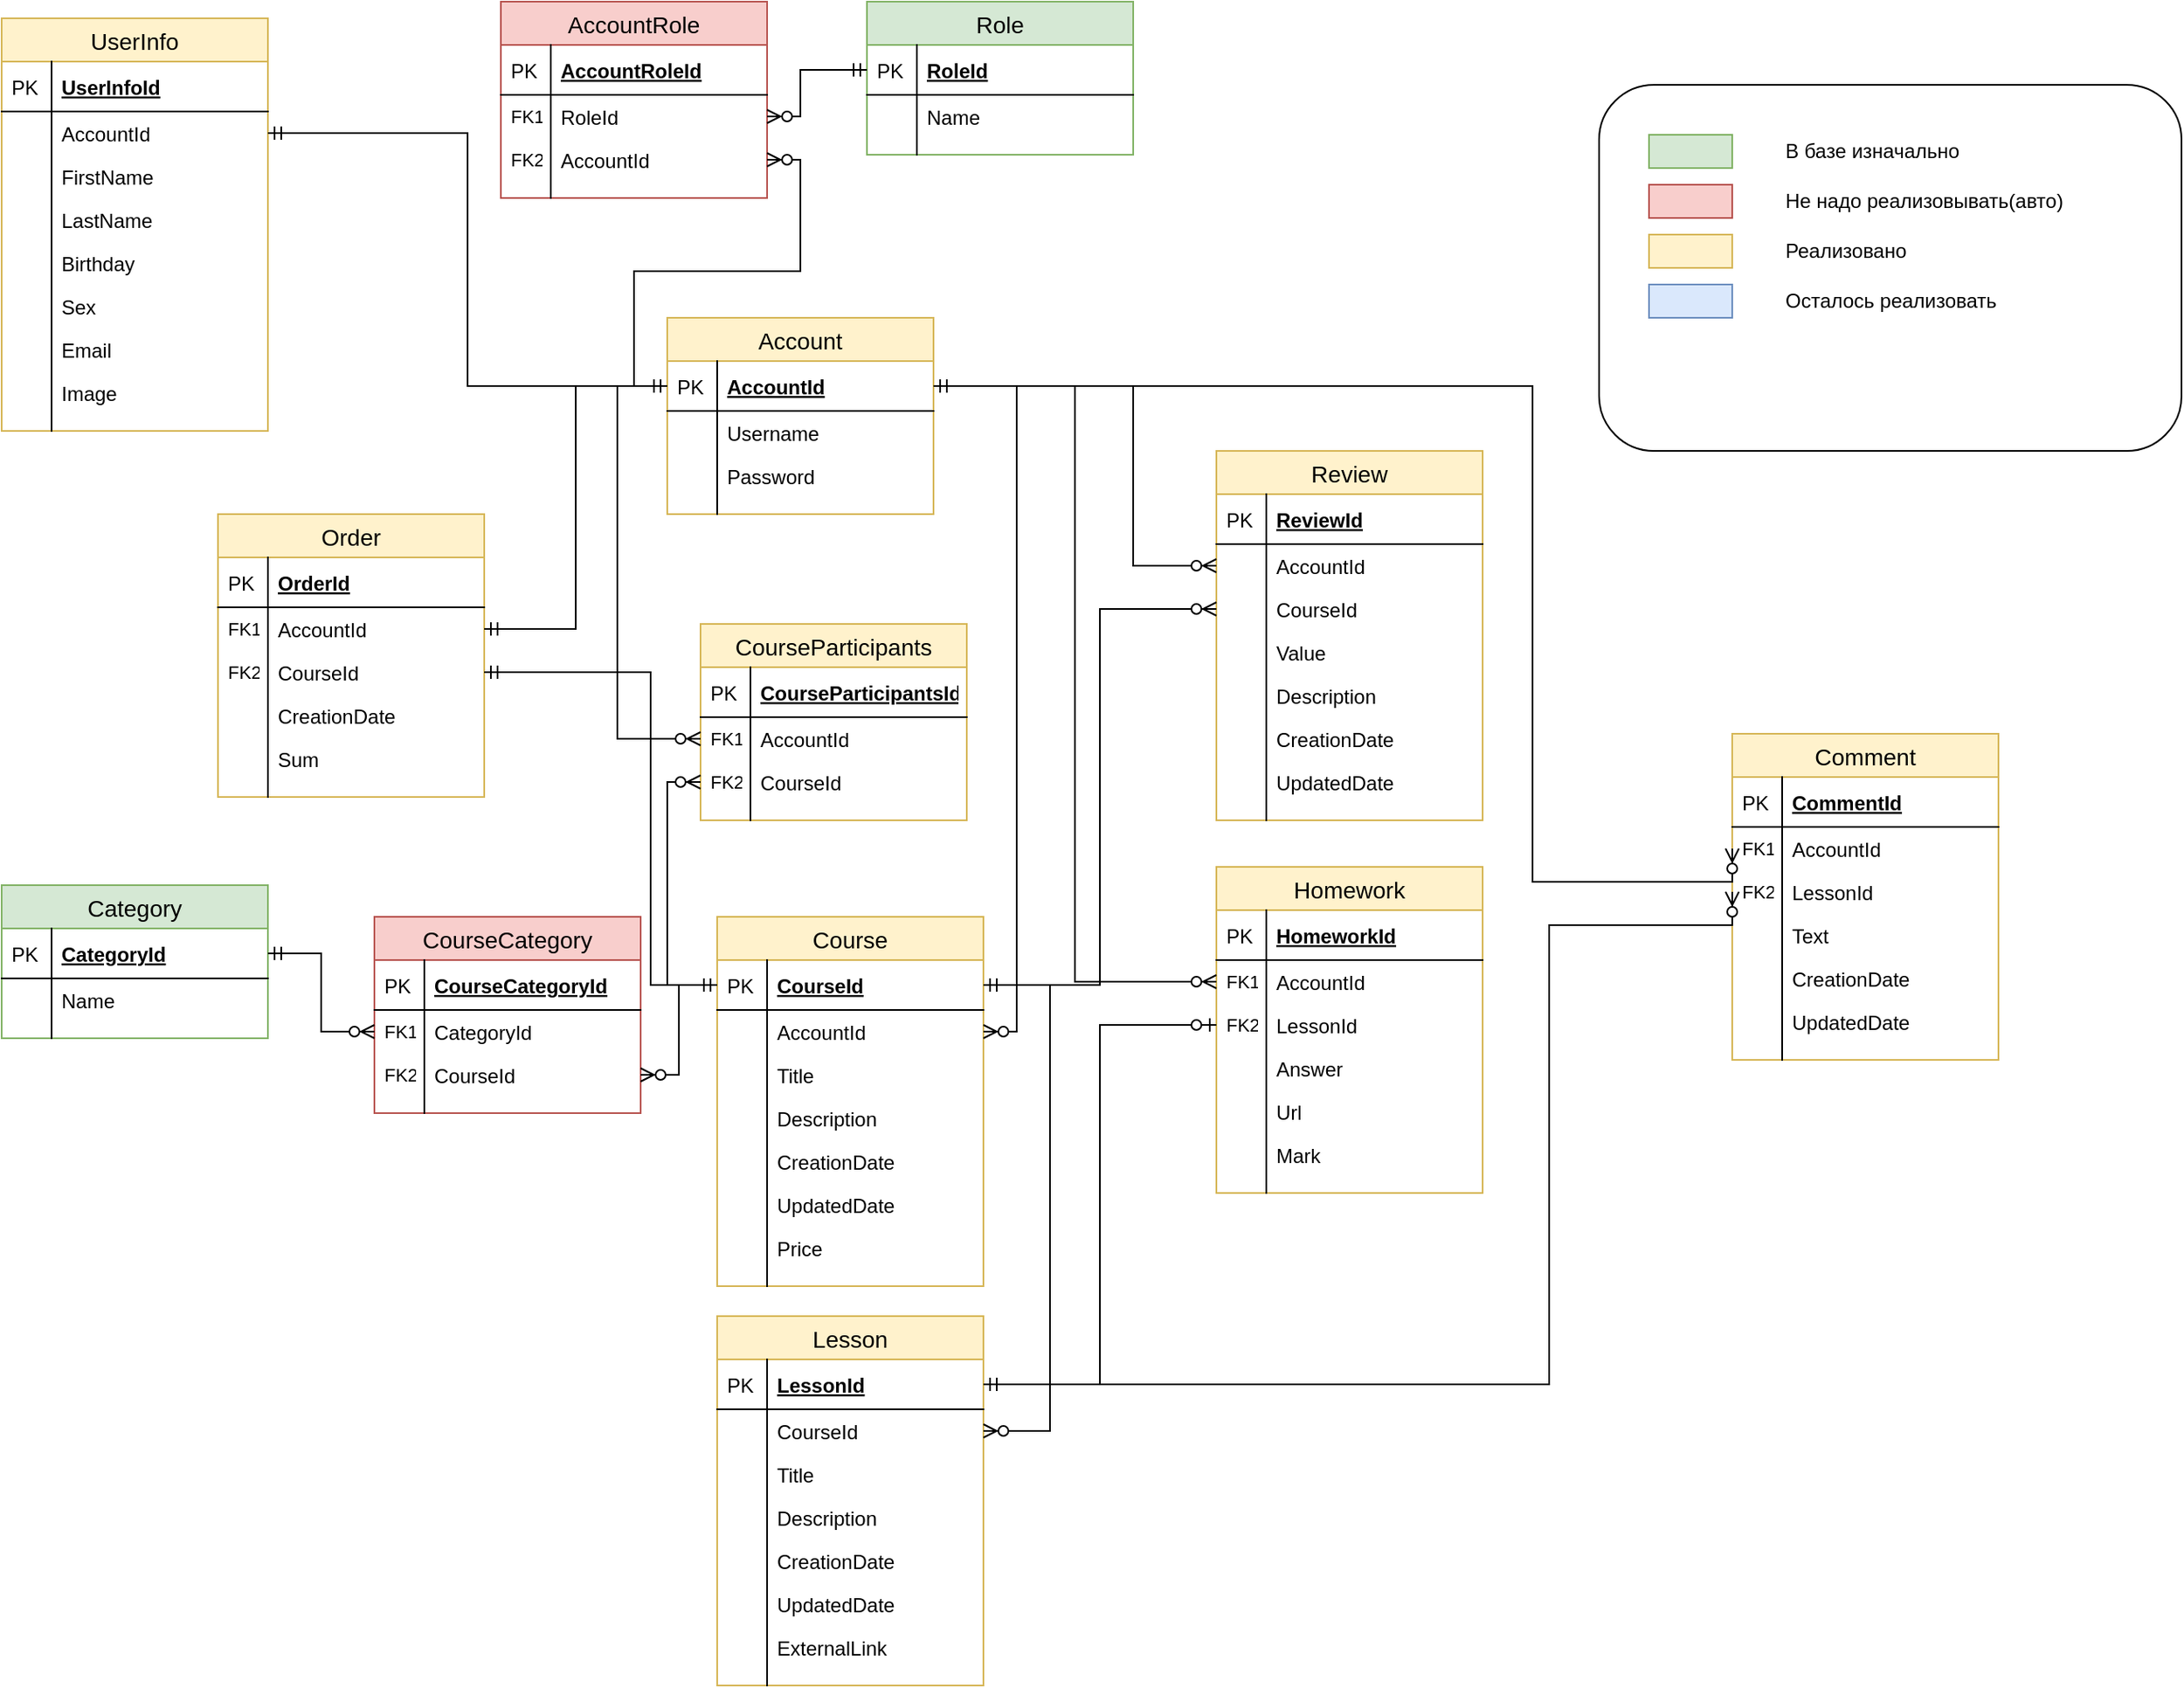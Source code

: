 <mxfile version="15.4.0" type="device"><diagram id="HuSAfqNqsKJRdutzTj9g" name="Страница 1"><mxGraphModel dx="1262" dy="-579" grid="1" gridSize="10" guides="1" tooltips="1" connect="1" arrows="1" fold="1" page="1" pageScale="1" pageWidth="827" pageHeight="1169" math="0" shadow="0"><root><mxCell id="0"/><mxCell id="1" parent="0"/><mxCell id="giUMMVurat5lNvyh3QUn-214" value="CourseParticipants" style="swimlane;fontStyle=0;childLayout=stackLayout;horizontal=1;startSize=26;fillColor=#fff2cc;horizontalStack=0;resizeParent=1;resizeParentMax=0;resizeLast=0;collapsible=1;marginBottom=0;swimlaneFillColor=#ffffff;align=center;fontSize=14;strokeColor=#d6b656;" parent="1" vertex="1"><mxGeometry x="450" y="1564" width="160" height="118" as="geometry"/></mxCell><mxCell id="giUMMVurat5lNvyh3QUn-215" value="CourseParticipantsId" style="shape=partialRectangle;top=0;left=0;right=0;bottom=1;align=left;verticalAlign=middle;fillColor=none;spacingLeft=34;spacingRight=4;overflow=hidden;rotatable=0;points=[[0,0.5],[1,0.5]];portConstraint=eastwest;dropTarget=0;fontStyle=5;fontSize=12;" parent="giUMMVurat5lNvyh3QUn-214" vertex="1"><mxGeometry y="26" width="160" height="30" as="geometry"/></mxCell><mxCell id="giUMMVurat5lNvyh3QUn-216" value="PK" style="shape=partialRectangle;top=0;left=0;bottom=0;fillColor=none;align=left;verticalAlign=middle;spacingLeft=4;spacingRight=4;overflow=hidden;rotatable=0;points=[];portConstraint=eastwest;part=1;fontSize=12;" parent="giUMMVurat5lNvyh3QUn-215" vertex="1" connectable="0"><mxGeometry width="30" height="30" as="geometry"/></mxCell><mxCell id="giUMMVurat5lNvyh3QUn-217" value="AccountId" style="shape=partialRectangle;top=0;left=0;right=0;bottom=0;align=left;verticalAlign=top;fillColor=none;spacingLeft=34;spacingRight=4;overflow=hidden;rotatable=0;points=[[0,0.5],[1,0.5]];portConstraint=eastwest;dropTarget=0;fontSize=12;" parent="giUMMVurat5lNvyh3QUn-214" vertex="1"><mxGeometry y="56" width="160" height="26" as="geometry"/></mxCell><mxCell id="giUMMVurat5lNvyh3QUn-218" value="FK1" style="shape=partialRectangle;top=0;left=0;bottom=0;fillColor=none;align=left;verticalAlign=top;spacingLeft=4;spacingRight=4;overflow=hidden;rotatable=0;points=[];portConstraint=eastwest;part=1;fontSize=11;" parent="giUMMVurat5lNvyh3QUn-217" vertex="1" connectable="0"><mxGeometry width="30" height="26" as="geometry"/></mxCell><mxCell id="giUMMVurat5lNvyh3QUn-219" value="CourseId" style="shape=partialRectangle;top=0;left=0;right=0;bottom=0;align=left;verticalAlign=top;fillColor=none;spacingLeft=34;spacingRight=4;overflow=hidden;rotatable=0;points=[[0,0.5],[1,0.5]];portConstraint=eastwest;dropTarget=0;fontSize=12;" parent="giUMMVurat5lNvyh3QUn-214" vertex="1"><mxGeometry y="82" width="160" height="26" as="geometry"/></mxCell><mxCell id="giUMMVurat5lNvyh3QUn-220" value="FK2" style="shape=partialRectangle;top=0;left=0;bottom=0;fillColor=none;align=left;verticalAlign=top;spacingLeft=4;spacingRight=4;overflow=hidden;rotatable=0;points=[];portConstraint=eastwest;part=1;fontSize=11;" parent="giUMMVurat5lNvyh3QUn-219" vertex="1" connectable="0"><mxGeometry width="30" height="26" as="geometry"/></mxCell><mxCell id="giUMMVurat5lNvyh3QUn-221" value="" style="shape=partialRectangle;top=0;left=0;right=0;bottom=0;align=left;verticalAlign=top;fillColor=none;spacingLeft=34;spacingRight=4;overflow=hidden;rotatable=0;points=[[0,0.5],[1,0.5]];portConstraint=eastwest;dropTarget=0;fontSize=12;" parent="giUMMVurat5lNvyh3QUn-214" vertex="1"><mxGeometry y="108" width="160" height="10" as="geometry"/></mxCell><mxCell id="giUMMVurat5lNvyh3QUn-222" value="" style="shape=partialRectangle;top=0;left=0;bottom=0;fillColor=none;align=left;verticalAlign=top;spacingLeft=4;spacingRight=4;overflow=hidden;rotatable=0;points=[];portConstraint=eastwest;part=1;fontSize=12;" parent="giUMMVurat5lNvyh3QUn-221" vertex="1" connectable="0"><mxGeometry width="30" height="10" as="geometry"/></mxCell><mxCell id="giUMMVurat5lNvyh3QUn-101" value="CourseCategory" style="swimlane;fontStyle=0;childLayout=stackLayout;horizontal=1;startSize=26;fillColor=#f8cecc;horizontalStack=0;resizeParent=1;resizeParentMax=0;resizeLast=0;collapsible=1;marginBottom=0;swimlaneFillColor=#ffffff;align=center;fontSize=14;strokeColor=#b85450;" parent="1" vertex="1"><mxGeometry x="254" y="1740" width="160" height="118" as="geometry"/></mxCell><mxCell id="giUMMVurat5lNvyh3QUn-102" value="CourseCategoryId" style="shape=partialRectangle;top=0;left=0;right=0;bottom=1;align=left;verticalAlign=middle;fillColor=none;spacingLeft=34;spacingRight=4;overflow=hidden;rotatable=0;points=[[0,0.5],[1,0.5]];portConstraint=eastwest;dropTarget=0;fontStyle=5;fontSize=12;" parent="giUMMVurat5lNvyh3QUn-101" vertex="1"><mxGeometry y="26" width="160" height="30" as="geometry"/></mxCell><mxCell id="giUMMVurat5lNvyh3QUn-103" value="PK" style="shape=partialRectangle;top=0;left=0;bottom=0;fillColor=none;align=left;verticalAlign=middle;spacingLeft=4;spacingRight=4;overflow=hidden;rotatable=0;points=[];portConstraint=eastwest;part=1;fontSize=12;" parent="giUMMVurat5lNvyh3QUn-102" vertex="1" connectable="0"><mxGeometry width="30" height="30" as="geometry"/></mxCell><mxCell id="giUMMVurat5lNvyh3QUn-104" value="CategoryId" style="shape=partialRectangle;top=0;left=0;right=0;bottom=0;align=left;verticalAlign=top;fillColor=none;spacingLeft=34;spacingRight=4;overflow=hidden;rotatable=0;points=[[0,0.5],[1,0.5]];portConstraint=eastwest;dropTarget=0;fontSize=12;" parent="giUMMVurat5lNvyh3QUn-101" vertex="1"><mxGeometry y="56" width="160" height="26" as="geometry"/></mxCell><mxCell id="giUMMVurat5lNvyh3QUn-105" value="FK1" style="shape=partialRectangle;top=0;left=0;bottom=0;fillColor=none;align=left;verticalAlign=top;spacingLeft=4;spacingRight=4;overflow=hidden;rotatable=0;points=[];portConstraint=eastwest;part=1;fontSize=11;" parent="giUMMVurat5lNvyh3QUn-104" vertex="1" connectable="0"><mxGeometry width="30" height="26" as="geometry"/></mxCell><mxCell id="giUMMVurat5lNvyh3QUn-106" value="CourseId" style="shape=partialRectangle;top=0;left=0;right=0;bottom=0;align=left;verticalAlign=top;fillColor=none;spacingLeft=34;spacingRight=4;overflow=hidden;rotatable=0;points=[[0,0.5],[1,0.5]];portConstraint=eastwest;dropTarget=0;fontSize=12;" parent="giUMMVurat5lNvyh3QUn-101" vertex="1"><mxGeometry y="82" width="160" height="26" as="geometry"/></mxCell><mxCell id="giUMMVurat5lNvyh3QUn-107" value="FK2" style="shape=partialRectangle;top=0;left=0;bottom=0;fillColor=none;align=left;verticalAlign=top;spacingLeft=4;spacingRight=4;overflow=hidden;rotatable=0;points=[];portConstraint=eastwest;part=1;fontSize=11;" parent="giUMMVurat5lNvyh3QUn-106" vertex="1" connectable="0"><mxGeometry width="30" height="26" as="geometry"/></mxCell><mxCell id="giUMMVurat5lNvyh3QUn-108" value="" style="shape=partialRectangle;top=0;left=0;right=0;bottom=0;align=left;verticalAlign=top;fillColor=none;spacingLeft=34;spacingRight=4;overflow=hidden;rotatable=0;points=[[0,0.5],[1,0.5]];portConstraint=eastwest;dropTarget=0;fontSize=12;" parent="giUMMVurat5lNvyh3QUn-101" vertex="1"><mxGeometry y="108" width="160" height="10" as="geometry"/></mxCell><mxCell id="giUMMVurat5lNvyh3QUn-109" value="" style="shape=partialRectangle;top=0;left=0;bottom=0;fillColor=none;align=left;verticalAlign=top;spacingLeft=4;spacingRight=4;overflow=hidden;rotatable=0;points=[];portConstraint=eastwest;part=1;fontSize=12;" parent="giUMMVurat5lNvyh3QUn-108" vertex="1" connectable="0"><mxGeometry width="30" height="10" as="geometry"/></mxCell><mxCell id="giUMMVurat5lNvyh3QUn-84" value="Course" style="swimlane;fontStyle=0;childLayout=stackLayout;horizontal=1;startSize=26;fillColor=#fff2cc;horizontalStack=0;resizeParent=1;resizeParentMax=0;resizeLast=0;collapsible=1;marginBottom=0;swimlaneFillColor=#ffffff;align=center;fontSize=14;strokeColor=#d6b656;" parent="1" vertex="1"><mxGeometry x="460" y="1740" width="160" height="222" as="geometry"/></mxCell><mxCell id="giUMMVurat5lNvyh3QUn-85" value="CourseId" style="shape=partialRectangle;top=0;left=0;right=0;bottom=1;align=left;verticalAlign=middle;fillColor=none;spacingLeft=34;spacingRight=4;overflow=hidden;rotatable=0;points=[[0,0.5],[1,0.5]];portConstraint=eastwest;dropTarget=0;fontStyle=5;fontSize=12;" parent="giUMMVurat5lNvyh3QUn-84" vertex="1"><mxGeometry y="26" width="160" height="30" as="geometry"/></mxCell><mxCell id="giUMMVurat5lNvyh3QUn-86" value="PK" style="shape=partialRectangle;top=0;left=0;bottom=0;fillColor=none;align=left;verticalAlign=middle;spacingLeft=4;spacingRight=4;overflow=hidden;rotatable=0;points=[];portConstraint=eastwest;part=1;fontSize=12;" parent="giUMMVurat5lNvyh3QUn-85" vertex="1" connectable="0"><mxGeometry width="30" height="30" as="geometry"/></mxCell><mxCell id="giUMMVurat5lNvyh3QUn-121" value="AccountId" style="shape=partialRectangle;top=0;left=0;right=0;bottom=0;align=left;verticalAlign=top;fillColor=none;spacingLeft=34;spacingRight=4;overflow=hidden;rotatable=0;points=[[0,0.5],[1,0.5]];portConstraint=eastwest;dropTarget=0;fontSize=12;" parent="giUMMVurat5lNvyh3QUn-84" vertex="1"><mxGeometry y="56" width="160" height="26" as="geometry"/></mxCell><mxCell id="giUMMVurat5lNvyh3QUn-122" value="" style="shape=partialRectangle;top=0;left=0;bottom=0;fillColor=none;align=left;verticalAlign=top;spacingLeft=4;spacingRight=4;overflow=hidden;rotatable=0;points=[];portConstraint=eastwest;part=1;fontSize=12;" parent="giUMMVurat5lNvyh3QUn-121" vertex="1" connectable="0"><mxGeometry width="30" height="26" as="geometry"/></mxCell><mxCell id="giUMMVurat5lNvyh3QUn-87" value="Title" style="shape=partialRectangle;top=0;left=0;right=0;bottom=0;align=left;verticalAlign=top;fillColor=none;spacingLeft=34;spacingRight=4;overflow=hidden;rotatable=0;points=[[0,0.5],[1,0.5]];portConstraint=eastwest;dropTarget=0;fontSize=12;" parent="giUMMVurat5lNvyh3QUn-84" vertex="1"><mxGeometry y="82" width="160" height="26" as="geometry"/></mxCell><mxCell id="giUMMVurat5lNvyh3QUn-88" value="" style="shape=partialRectangle;top=0;left=0;bottom=0;fillColor=none;align=left;verticalAlign=top;spacingLeft=4;spacingRight=4;overflow=hidden;rotatable=0;points=[];portConstraint=eastwest;part=1;fontSize=12;" parent="giUMMVurat5lNvyh3QUn-87" vertex="1" connectable="0"><mxGeometry width="30" height="26" as="geometry"/></mxCell><mxCell id="giUMMVurat5lNvyh3QUn-89" value="Description" style="shape=partialRectangle;top=0;left=0;right=0;bottom=0;align=left;verticalAlign=top;fillColor=none;spacingLeft=34;spacingRight=4;overflow=hidden;rotatable=0;points=[[0,0.5],[1,0.5]];portConstraint=eastwest;dropTarget=0;fontSize=12;" parent="giUMMVurat5lNvyh3QUn-84" vertex="1"><mxGeometry y="108" width="160" height="26" as="geometry"/></mxCell><mxCell id="giUMMVurat5lNvyh3QUn-90" value="" style="shape=partialRectangle;top=0;left=0;bottom=0;fillColor=none;align=left;verticalAlign=top;spacingLeft=4;spacingRight=4;overflow=hidden;rotatable=0;points=[];portConstraint=eastwest;part=1;fontSize=12;" parent="giUMMVurat5lNvyh3QUn-89" vertex="1" connectable="0"><mxGeometry width="30" height="26" as="geometry"/></mxCell><mxCell id="giUMMVurat5lNvyh3QUn-91" value="CreationDate" style="shape=partialRectangle;top=0;left=0;right=0;bottom=0;align=left;verticalAlign=top;fillColor=none;spacingLeft=34;spacingRight=4;overflow=hidden;rotatable=0;points=[[0,0.5],[1,0.5]];portConstraint=eastwest;dropTarget=0;fontSize=12;" parent="giUMMVurat5lNvyh3QUn-84" vertex="1"><mxGeometry y="134" width="160" height="26" as="geometry"/></mxCell><mxCell id="giUMMVurat5lNvyh3QUn-92" value="" style="shape=partialRectangle;top=0;left=0;bottom=0;fillColor=none;align=left;verticalAlign=top;spacingLeft=4;spacingRight=4;overflow=hidden;rotatable=0;points=[];portConstraint=eastwest;part=1;fontSize=12;" parent="giUMMVurat5lNvyh3QUn-91" vertex="1" connectable="0"><mxGeometry width="30" height="26" as="geometry"/></mxCell><mxCell id="giUMMVurat5lNvyh3QUn-119" value="UpdatedDate" style="shape=partialRectangle;top=0;left=0;right=0;bottom=0;align=left;verticalAlign=top;fillColor=none;spacingLeft=34;spacingRight=4;overflow=hidden;rotatable=0;points=[[0,0.5],[1,0.5]];portConstraint=eastwest;dropTarget=0;fontSize=12;" parent="giUMMVurat5lNvyh3QUn-84" vertex="1"><mxGeometry y="160" width="160" height="26" as="geometry"/></mxCell><mxCell id="giUMMVurat5lNvyh3QUn-120" value="" style="shape=partialRectangle;top=0;left=0;bottom=0;fillColor=none;align=left;verticalAlign=top;spacingLeft=4;spacingRight=4;overflow=hidden;rotatable=0;points=[];portConstraint=eastwest;part=1;fontSize=12;" parent="giUMMVurat5lNvyh3QUn-119" vertex="1" connectable="0"><mxGeometry width="30" height="26" as="geometry"/></mxCell><mxCell id="giUMMVurat5lNvyh3QUn-207" value="Price" style="shape=partialRectangle;top=0;left=0;right=0;bottom=0;align=left;verticalAlign=top;fillColor=none;spacingLeft=34;spacingRight=4;overflow=hidden;rotatable=0;points=[[0,0.5],[1,0.5]];portConstraint=eastwest;dropTarget=0;fontSize=12;" parent="giUMMVurat5lNvyh3QUn-84" vertex="1"><mxGeometry y="186" width="160" height="26" as="geometry"/></mxCell><mxCell id="giUMMVurat5lNvyh3QUn-208" value="" style="shape=partialRectangle;top=0;left=0;bottom=0;fillColor=none;align=left;verticalAlign=top;spacingLeft=4;spacingRight=4;overflow=hidden;rotatable=0;points=[];portConstraint=eastwest;part=1;fontSize=12;" parent="giUMMVurat5lNvyh3QUn-207" vertex="1" connectable="0"><mxGeometry width="30" height="26" as="geometry"/></mxCell><mxCell id="giUMMVurat5lNvyh3QUn-99" value="" style="shape=partialRectangle;top=0;left=0;right=0;bottom=0;align=left;verticalAlign=top;fillColor=none;spacingLeft=34;spacingRight=4;overflow=hidden;rotatable=0;points=[[0,0.5],[1,0.5]];portConstraint=eastwest;dropTarget=0;fontSize=12;" parent="giUMMVurat5lNvyh3QUn-84" vertex="1"><mxGeometry y="212" width="160" height="10" as="geometry"/></mxCell><mxCell id="giUMMVurat5lNvyh3QUn-100" value="" style="shape=partialRectangle;top=0;left=0;bottom=0;fillColor=none;align=left;verticalAlign=top;spacingLeft=4;spacingRight=4;overflow=hidden;rotatable=0;points=[];portConstraint=eastwest;part=1;fontSize=12;" parent="giUMMVurat5lNvyh3QUn-99" vertex="1" connectable="0"><mxGeometry width="30" height="10" as="geometry"/></mxCell><mxCell id="giUMMVurat5lNvyh3QUn-124" value="Lesson" style="swimlane;fontStyle=0;childLayout=stackLayout;horizontal=1;startSize=26;fillColor=#fff2cc;horizontalStack=0;resizeParent=1;resizeParentMax=0;resizeLast=0;collapsible=1;marginBottom=0;swimlaneFillColor=#ffffff;align=center;fontSize=14;strokeColor=#d6b656;" parent="1" vertex="1"><mxGeometry x="460" y="1980" width="160" height="222" as="geometry"/></mxCell><mxCell id="giUMMVurat5lNvyh3QUn-125" value="LessonId" style="shape=partialRectangle;top=0;left=0;right=0;bottom=1;align=left;verticalAlign=middle;fillColor=none;spacingLeft=34;spacingRight=4;overflow=hidden;rotatable=0;points=[[0,0.5],[1,0.5]];portConstraint=eastwest;dropTarget=0;fontStyle=5;fontSize=12;" parent="giUMMVurat5lNvyh3QUn-124" vertex="1"><mxGeometry y="26" width="160" height="30" as="geometry"/></mxCell><mxCell id="giUMMVurat5lNvyh3QUn-126" value="PK" style="shape=partialRectangle;top=0;left=0;bottom=0;fillColor=none;align=left;verticalAlign=middle;spacingLeft=4;spacingRight=4;overflow=hidden;rotatable=0;points=[];portConstraint=eastwest;part=1;fontSize=12;" parent="giUMMVurat5lNvyh3QUn-125" vertex="1" connectable="0"><mxGeometry width="30" height="30" as="geometry"/></mxCell><mxCell id="giUMMVurat5lNvyh3QUn-127" value="CourseId" style="shape=partialRectangle;top=0;left=0;right=0;bottom=0;align=left;verticalAlign=top;fillColor=none;spacingLeft=34;spacingRight=4;overflow=hidden;rotatable=0;points=[[0,0.5],[1,0.5]];portConstraint=eastwest;dropTarget=0;fontSize=12;" parent="giUMMVurat5lNvyh3QUn-124" vertex="1"><mxGeometry y="56" width="160" height="26" as="geometry"/></mxCell><mxCell id="giUMMVurat5lNvyh3QUn-128" value="" style="shape=partialRectangle;top=0;left=0;bottom=0;fillColor=none;align=left;verticalAlign=top;spacingLeft=4;spacingRight=4;overflow=hidden;rotatable=0;points=[];portConstraint=eastwest;part=1;fontSize=12;" parent="giUMMVurat5lNvyh3QUn-127" vertex="1" connectable="0"><mxGeometry width="30" height="26" as="geometry"/></mxCell><mxCell id="giUMMVurat5lNvyh3QUn-129" value="Title" style="shape=partialRectangle;top=0;left=0;right=0;bottom=0;align=left;verticalAlign=top;fillColor=none;spacingLeft=34;spacingRight=4;overflow=hidden;rotatable=0;points=[[0,0.5],[1,0.5]];portConstraint=eastwest;dropTarget=0;fontSize=12;" parent="giUMMVurat5lNvyh3QUn-124" vertex="1"><mxGeometry y="82" width="160" height="26" as="geometry"/></mxCell><mxCell id="giUMMVurat5lNvyh3QUn-130" value="" style="shape=partialRectangle;top=0;left=0;bottom=0;fillColor=none;align=left;verticalAlign=top;spacingLeft=4;spacingRight=4;overflow=hidden;rotatable=0;points=[];portConstraint=eastwest;part=1;fontSize=12;" parent="giUMMVurat5lNvyh3QUn-129" vertex="1" connectable="0"><mxGeometry width="30" height="26" as="geometry"/></mxCell><mxCell id="giUMMVurat5lNvyh3QUn-131" value="Description" style="shape=partialRectangle;top=0;left=0;right=0;bottom=0;align=left;verticalAlign=top;fillColor=none;spacingLeft=34;spacingRight=4;overflow=hidden;rotatable=0;points=[[0,0.5],[1,0.5]];portConstraint=eastwest;dropTarget=0;fontSize=12;" parent="giUMMVurat5lNvyh3QUn-124" vertex="1"><mxGeometry y="108" width="160" height="26" as="geometry"/></mxCell><mxCell id="giUMMVurat5lNvyh3QUn-132" value="" style="shape=partialRectangle;top=0;left=0;bottom=0;fillColor=none;align=left;verticalAlign=top;spacingLeft=4;spacingRight=4;overflow=hidden;rotatable=0;points=[];portConstraint=eastwest;part=1;fontSize=12;" parent="giUMMVurat5lNvyh3QUn-131" vertex="1" connectable="0"><mxGeometry width="30" height="26" as="geometry"/></mxCell><mxCell id="giUMMVurat5lNvyh3QUn-133" value="CreationDate" style="shape=partialRectangle;top=0;left=0;right=0;bottom=0;align=left;verticalAlign=top;fillColor=none;spacingLeft=34;spacingRight=4;overflow=hidden;rotatable=0;points=[[0,0.5],[1,0.5]];portConstraint=eastwest;dropTarget=0;fontSize=12;" parent="giUMMVurat5lNvyh3QUn-124" vertex="1"><mxGeometry y="134" width="160" height="26" as="geometry"/></mxCell><mxCell id="giUMMVurat5lNvyh3QUn-134" value="" style="shape=partialRectangle;top=0;left=0;bottom=0;fillColor=none;align=left;verticalAlign=top;spacingLeft=4;spacingRight=4;overflow=hidden;rotatable=0;points=[];portConstraint=eastwest;part=1;fontSize=12;" parent="giUMMVurat5lNvyh3QUn-133" vertex="1" connectable="0"><mxGeometry width="30" height="26" as="geometry"/></mxCell><mxCell id="giUMMVurat5lNvyh3QUn-135" value="UpdatedDate" style="shape=partialRectangle;top=0;left=0;right=0;bottom=0;align=left;verticalAlign=top;fillColor=none;spacingLeft=34;spacingRight=4;overflow=hidden;rotatable=0;points=[[0,0.5],[1,0.5]];portConstraint=eastwest;dropTarget=0;fontSize=12;" parent="giUMMVurat5lNvyh3QUn-124" vertex="1"><mxGeometry y="160" width="160" height="26" as="geometry"/></mxCell><mxCell id="giUMMVurat5lNvyh3QUn-136" value="" style="shape=partialRectangle;top=0;left=0;bottom=0;fillColor=none;align=left;verticalAlign=top;spacingLeft=4;spacingRight=4;overflow=hidden;rotatable=0;points=[];portConstraint=eastwest;part=1;fontSize=12;" parent="giUMMVurat5lNvyh3QUn-135" vertex="1" connectable="0"><mxGeometry width="30" height="26" as="geometry"/></mxCell><mxCell id="9kALJ_5pXMxlsnk6Wyhp-1" value="ExternalLink" style="shape=partialRectangle;top=0;left=0;right=0;bottom=0;align=left;verticalAlign=top;fillColor=none;spacingLeft=34;spacingRight=4;overflow=hidden;rotatable=0;points=[[0,0.5],[1,0.5]];portConstraint=eastwest;dropTarget=0;fontSize=12;" parent="giUMMVurat5lNvyh3QUn-124" vertex="1"><mxGeometry y="186" width="160" height="26" as="geometry"/></mxCell><mxCell id="9kALJ_5pXMxlsnk6Wyhp-2" value="" style="shape=partialRectangle;top=0;left=0;bottom=0;fillColor=none;align=left;verticalAlign=top;spacingLeft=4;spacingRight=4;overflow=hidden;rotatable=0;points=[];portConstraint=eastwest;part=1;fontSize=12;" parent="9kALJ_5pXMxlsnk6Wyhp-1" vertex="1" connectable="0"><mxGeometry width="30" height="26" as="geometry"/></mxCell><mxCell id="giUMMVurat5lNvyh3QUn-137" value="" style="shape=partialRectangle;top=0;left=0;right=0;bottom=0;align=left;verticalAlign=top;fillColor=none;spacingLeft=34;spacingRight=4;overflow=hidden;rotatable=0;points=[[0,0.5],[1,0.5]];portConstraint=eastwest;dropTarget=0;fontSize=12;" parent="giUMMVurat5lNvyh3QUn-124" vertex="1"><mxGeometry y="212" width="160" height="10" as="geometry"/></mxCell><mxCell id="giUMMVurat5lNvyh3QUn-138" value="" style="shape=partialRectangle;top=0;left=0;bottom=0;fillColor=none;align=left;verticalAlign=top;spacingLeft=4;spacingRight=4;overflow=hidden;rotatable=0;points=[];portConstraint=eastwest;part=1;fontSize=12;" parent="giUMMVurat5lNvyh3QUn-137" vertex="1" connectable="0"><mxGeometry width="30" height="10" as="geometry"/></mxCell><mxCell id="giUMMVurat5lNvyh3QUn-192" value="Order" style="swimlane;fontStyle=0;childLayout=stackLayout;horizontal=1;startSize=26;fillColor=#fff2cc;horizontalStack=0;resizeParent=1;resizeParentMax=0;resizeLast=0;collapsible=1;marginBottom=0;swimlaneFillColor=#ffffff;align=center;fontSize=14;strokeColor=#d6b656;" parent="1" vertex="1"><mxGeometry x="160" y="1498" width="160" height="170" as="geometry"/></mxCell><mxCell id="giUMMVurat5lNvyh3QUn-193" value="OrderId" style="shape=partialRectangle;top=0;left=0;right=0;bottom=1;align=left;verticalAlign=middle;fillColor=none;spacingLeft=34;spacingRight=4;overflow=hidden;rotatable=0;points=[[0,0.5],[1,0.5]];portConstraint=eastwest;dropTarget=0;fontStyle=5;fontSize=12;" parent="giUMMVurat5lNvyh3QUn-192" vertex="1"><mxGeometry y="26" width="160" height="30" as="geometry"/></mxCell><mxCell id="giUMMVurat5lNvyh3QUn-194" value="PK" style="shape=partialRectangle;top=0;left=0;bottom=0;fillColor=none;align=left;verticalAlign=middle;spacingLeft=4;spacingRight=4;overflow=hidden;rotatable=0;points=[];portConstraint=eastwest;part=1;fontSize=12;" parent="giUMMVurat5lNvyh3QUn-193" vertex="1" connectable="0"><mxGeometry width="30" height="30" as="geometry"/></mxCell><mxCell id="giUMMVurat5lNvyh3QUn-195" value="AccountId" style="shape=partialRectangle;top=0;left=0;right=0;bottom=0;align=left;verticalAlign=top;fillColor=none;spacingLeft=34;spacingRight=4;overflow=hidden;rotatable=0;points=[[0,0.5],[1,0.5]];portConstraint=eastwest;dropTarget=0;fontSize=12;" parent="giUMMVurat5lNvyh3QUn-192" vertex="1"><mxGeometry y="56" width="160" height="26" as="geometry"/></mxCell><mxCell id="giUMMVurat5lNvyh3QUn-196" value="FK1" style="shape=partialRectangle;top=0;left=0;bottom=0;fillColor=none;align=left;verticalAlign=top;spacingLeft=4;spacingRight=4;overflow=hidden;rotatable=0;points=[];portConstraint=eastwest;part=1;fontSize=11;" parent="giUMMVurat5lNvyh3QUn-195" vertex="1" connectable="0"><mxGeometry width="30" height="26" as="geometry"/></mxCell><mxCell id="giUMMVurat5lNvyh3QUn-202" value="CourseId" style="shape=partialRectangle;top=0;left=0;right=0;bottom=0;align=left;verticalAlign=top;fillColor=none;spacingLeft=34;spacingRight=4;overflow=hidden;rotatable=0;points=[[0,0.5],[1,0.5]];portConstraint=eastwest;dropTarget=0;fontSize=12;" parent="giUMMVurat5lNvyh3QUn-192" vertex="1"><mxGeometry y="82" width="160" height="26" as="geometry"/></mxCell><mxCell id="giUMMVurat5lNvyh3QUn-203" value="FK2" style="shape=partialRectangle;top=0;left=0;bottom=0;fillColor=none;align=left;verticalAlign=top;spacingLeft=4;spacingRight=4;overflow=hidden;rotatable=0;points=[];portConstraint=eastwest;part=1;fontSize=11;" parent="giUMMVurat5lNvyh3QUn-202" vertex="1" connectable="0"><mxGeometry width="30" height="26" as="geometry"/></mxCell><mxCell id="giUMMVurat5lNvyh3QUn-197" value="CreationDate" style="shape=partialRectangle;top=0;left=0;right=0;bottom=0;align=left;verticalAlign=top;fillColor=none;spacingLeft=34;spacingRight=4;overflow=hidden;rotatable=0;points=[[0,0.5],[1,0.5]];portConstraint=eastwest;dropTarget=0;fontSize=12;" parent="giUMMVurat5lNvyh3QUn-192" vertex="1"><mxGeometry y="108" width="160" height="26" as="geometry"/></mxCell><mxCell id="giUMMVurat5lNvyh3QUn-198" value="" style="shape=partialRectangle;top=0;left=0;bottom=0;fillColor=none;align=left;verticalAlign=top;spacingLeft=4;spacingRight=4;overflow=hidden;rotatable=0;points=[];portConstraint=eastwest;part=1;fontSize=11;" parent="giUMMVurat5lNvyh3QUn-197" vertex="1" connectable="0"><mxGeometry width="30" height="26" as="geometry"/></mxCell><mxCell id="giUMMVurat5lNvyh3QUn-204" value="Sum" style="shape=partialRectangle;top=0;left=0;right=0;bottom=0;align=left;verticalAlign=top;fillColor=none;spacingLeft=34;spacingRight=4;overflow=hidden;rotatable=0;points=[[0,0.5],[1,0.5]];portConstraint=eastwest;dropTarget=0;fontSize=12;" parent="giUMMVurat5lNvyh3QUn-192" vertex="1"><mxGeometry y="134" width="160" height="26" as="geometry"/></mxCell><mxCell id="giUMMVurat5lNvyh3QUn-205" value="" style="shape=partialRectangle;top=0;left=0;bottom=0;fillColor=none;align=left;verticalAlign=top;spacingLeft=4;spacingRight=4;overflow=hidden;rotatable=0;points=[];portConstraint=eastwest;part=1;fontSize=11;" parent="giUMMVurat5lNvyh3QUn-204" vertex="1" connectable="0"><mxGeometry width="30" height="26" as="geometry"/></mxCell><mxCell id="giUMMVurat5lNvyh3QUn-199" value="" style="shape=partialRectangle;top=0;left=0;right=0;bottom=0;align=left;verticalAlign=top;fillColor=none;spacingLeft=34;spacingRight=4;overflow=hidden;rotatable=0;points=[[0,0.5],[1,0.5]];portConstraint=eastwest;dropTarget=0;fontSize=12;" parent="giUMMVurat5lNvyh3QUn-192" vertex="1"><mxGeometry y="160" width="160" height="10" as="geometry"/></mxCell><mxCell id="giUMMVurat5lNvyh3QUn-200" value="" style="shape=partialRectangle;top=0;left=0;bottom=0;fillColor=none;align=left;verticalAlign=top;spacingLeft=4;spacingRight=4;overflow=hidden;rotatable=0;points=[];portConstraint=eastwest;part=1;fontSize=12;" parent="giUMMVurat5lNvyh3QUn-199" vertex="1" connectable="0"><mxGeometry width="30" height="10" as="geometry"/></mxCell><mxCell id="giUMMVurat5lNvyh3QUn-111" value="Category" style="swimlane;fontStyle=0;childLayout=stackLayout;horizontal=1;startSize=26;fillColor=#d5e8d4;horizontalStack=0;resizeParent=1;resizeParentMax=0;resizeLast=0;collapsible=1;marginBottom=0;swimlaneFillColor=#ffffff;align=center;fontSize=14;strokeColor=#82b366;" parent="1" vertex="1"><mxGeometry x="30" y="1721" width="160" height="92" as="geometry"/></mxCell><mxCell id="giUMMVurat5lNvyh3QUn-112" value="CategoryId" style="shape=partialRectangle;top=0;left=0;right=0;bottom=1;align=left;verticalAlign=middle;fillColor=none;spacingLeft=34;spacingRight=4;overflow=hidden;rotatable=0;points=[[0,0.5],[1,0.5]];portConstraint=eastwest;dropTarget=0;fontStyle=5;fontSize=12;" parent="giUMMVurat5lNvyh3QUn-111" vertex="1"><mxGeometry y="26" width="160" height="30" as="geometry"/></mxCell><mxCell id="giUMMVurat5lNvyh3QUn-113" value="PK" style="shape=partialRectangle;top=0;left=0;bottom=0;fillColor=none;align=left;verticalAlign=middle;spacingLeft=4;spacingRight=4;overflow=hidden;rotatable=0;points=[];portConstraint=eastwest;part=1;fontSize=12;" parent="giUMMVurat5lNvyh3QUn-112" vertex="1" connectable="0"><mxGeometry width="30" height="30" as="geometry"/></mxCell><mxCell id="giUMMVurat5lNvyh3QUn-114" value="Name" style="shape=partialRectangle;top=0;left=0;right=0;bottom=0;align=left;verticalAlign=top;fillColor=none;spacingLeft=34;spacingRight=4;overflow=hidden;rotatable=0;points=[[0,0.5],[1,0.5]];portConstraint=eastwest;dropTarget=0;fontSize=12;" parent="giUMMVurat5lNvyh3QUn-111" vertex="1"><mxGeometry y="56" width="160" height="26" as="geometry"/></mxCell><mxCell id="giUMMVurat5lNvyh3QUn-115" value="" style="shape=partialRectangle;top=0;left=0;bottom=0;fillColor=none;align=left;verticalAlign=top;spacingLeft=4;spacingRight=4;overflow=hidden;rotatable=0;points=[];portConstraint=eastwest;part=1;fontSize=12;" parent="giUMMVurat5lNvyh3QUn-114" vertex="1" connectable="0"><mxGeometry width="30" height="26" as="geometry"/></mxCell><mxCell id="giUMMVurat5lNvyh3QUn-116" value="" style="shape=partialRectangle;top=0;left=0;right=0;bottom=0;align=left;verticalAlign=top;fillColor=none;spacingLeft=34;spacingRight=4;overflow=hidden;rotatable=0;points=[[0,0.5],[1,0.5]];portConstraint=eastwest;dropTarget=0;fontSize=12;" parent="giUMMVurat5lNvyh3QUn-111" vertex="1"><mxGeometry y="82" width="160" height="10" as="geometry"/></mxCell><mxCell id="giUMMVurat5lNvyh3QUn-117" value="" style="shape=partialRectangle;top=0;left=0;bottom=0;fillColor=none;align=left;verticalAlign=top;spacingLeft=4;spacingRight=4;overflow=hidden;rotatable=0;points=[];portConstraint=eastwest;part=1;fontSize=12;" parent="giUMMVurat5lNvyh3QUn-116" vertex="1" connectable="0"><mxGeometry width="30" height="10" as="geometry"/></mxCell><mxCell id="giUMMVurat5lNvyh3QUn-45" value="UserInfo" style="swimlane;fontStyle=0;childLayout=stackLayout;horizontal=1;startSize=26;fillColor=#fff2cc;horizontalStack=0;resizeParent=1;resizeParentMax=0;resizeLast=0;collapsible=1;marginBottom=0;swimlaneFillColor=#ffffff;align=center;fontSize=14;strokeColor=#d6b656;" parent="1" vertex="1"><mxGeometry x="30" y="1200" width="160" height="248" as="geometry"/></mxCell><mxCell id="giUMMVurat5lNvyh3QUn-46" value="UserInfoId" style="shape=partialRectangle;top=0;left=0;right=0;bottom=1;align=left;verticalAlign=middle;fillColor=none;spacingLeft=34;spacingRight=4;overflow=hidden;rotatable=0;points=[[0,0.5],[1,0.5]];portConstraint=eastwest;dropTarget=0;fontStyle=5;fontSize=12;" parent="giUMMVurat5lNvyh3QUn-45" vertex="1"><mxGeometry y="26" width="160" height="30" as="geometry"/></mxCell><mxCell id="giUMMVurat5lNvyh3QUn-47" value="PK" style="shape=partialRectangle;top=0;left=0;bottom=0;fillColor=none;align=left;verticalAlign=middle;spacingLeft=4;spacingRight=4;overflow=hidden;rotatable=0;points=[];portConstraint=eastwest;part=1;fontSize=12;" parent="giUMMVurat5lNvyh3QUn-46" vertex="1" connectable="0"><mxGeometry width="30" height="30" as="geometry"/></mxCell><mxCell id="giUMMVurat5lNvyh3QUn-48" value="AccountId" style="shape=partialRectangle;top=0;left=0;right=0;bottom=0;align=left;verticalAlign=top;fillColor=none;spacingLeft=34;spacingRight=4;overflow=hidden;rotatable=0;points=[[0,0.5],[1,0.5]];portConstraint=eastwest;dropTarget=0;fontSize=12;" parent="giUMMVurat5lNvyh3QUn-45" vertex="1"><mxGeometry y="56" width="160" height="26" as="geometry"/></mxCell><mxCell id="giUMMVurat5lNvyh3QUn-49" value="" style="shape=partialRectangle;top=0;left=0;bottom=0;fillColor=none;align=left;verticalAlign=top;spacingLeft=4;spacingRight=4;overflow=hidden;rotatable=0;points=[];portConstraint=eastwest;part=1;fontSize=12;" parent="giUMMVurat5lNvyh3QUn-48" vertex="1" connectable="0"><mxGeometry width="30" height="26" as="geometry"/></mxCell><mxCell id="giUMMVurat5lNvyh3QUn-50" value="FirstName" style="shape=partialRectangle;top=0;left=0;right=0;bottom=0;align=left;verticalAlign=top;fillColor=none;spacingLeft=34;spacingRight=4;overflow=hidden;rotatable=0;points=[[0,0.5],[1,0.5]];portConstraint=eastwest;dropTarget=0;fontSize=12;" parent="giUMMVurat5lNvyh3QUn-45" vertex="1"><mxGeometry y="82" width="160" height="26" as="geometry"/></mxCell><mxCell id="giUMMVurat5lNvyh3QUn-51" value="" style="shape=partialRectangle;top=0;left=0;bottom=0;fillColor=none;align=left;verticalAlign=top;spacingLeft=4;spacingRight=4;overflow=hidden;rotatable=0;points=[];portConstraint=eastwest;part=1;fontSize=12;" parent="giUMMVurat5lNvyh3QUn-50" vertex="1" connectable="0"><mxGeometry width="30" height="26" as="geometry"/></mxCell><mxCell id="giUMMVurat5lNvyh3QUn-52" value="LastName" style="shape=partialRectangle;top=0;left=0;right=0;bottom=0;align=left;verticalAlign=top;fillColor=none;spacingLeft=34;spacingRight=4;overflow=hidden;rotatable=0;points=[[0,0.5],[1,0.5]];portConstraint=eastwest;dropTarget=0;fontSize=12;" parent="giUMMVurat5lNvyh3QUn-45" vertex="1"><mxGeometry y="108" width="160" height="26" as="geometry"/></mxCell><mxCell id="giUMMVurat5lNvyh3QUn-53" value="" style="shape=partialRectangle;top=0;left=0;bottom=0;fillColor=none;align=left;verticalAlign=top;spacingLeft=4;spacingRight=4;overflow=hidden;rotatable=0;points=[];portConstraint=eastwest;part=1;fontSize=12;" parent="giUMMVurat5lNvyh3QUn-52" vertex="1" connectable="0"><mxGeometry width="30" height="26" as="geometry"/></mxCell><mxCell id="giUMMVurat5lNvyh3QUn-54" value="Birthday" style="shape=partialRectangle;top=0;left=0;right=0;bottom=0;align=left;verticalAlign=top;fillColor=none;spacingLeft=34;spacingRight=4;overflow=hidden;rotatable=0;points=[[0,0.5],[1,0.5]];portConstraint=eastwest;dropTarget=0;fontSize=12;" parent="giUMMVurat5lNvyh3QUn-45" vertex="1"><mxGeometry y="134" width="160" height="26" as="geometry"/></mxCell><mxCell id="giUMMVurat5lNvyh3QUn-55" value="" style="shape=partialRectangle;top=0;left=0;bottom=0;fillColor=none;align=left;verticalAlign=top;spacingLeft=4;spacingRight=4;overflow=hidden;rotatable=0;points=[];portConstraint=eastwest;part=1;fontSize=12;" parent="giUMMVurat5lNvyh3QUn-54" vertex="1" connectable="0"><mxGeometry width="30" height="26" as="geometry"/></mxCell><mxCell id="giUMMVurat5lNvyh3QUn-79" value="Sex" style="shape=partialRectangle;top=0;left=0;right=0;bottom=0;align=left;verticalAlign=top;fillColor=none;spacingLeft=34;spacingRight=4;overflow=hidden;rotatable=0;points=[[0,0.5],[1,0.5]];portConstraint=eastwest;dropTarget=0;fontSize=12;" parent="giUMMVurat5lNvyh3QUn-45" vertex="1"><mxGeometry y="160" width="160" height="26" as="geometry"/></mxCell><mxCell id="giUMMVurat5lNvyh3QUn-80" value="" style="shape=partialRectangle;top=0;left=0;bottom=0;fillColor=none;align=left;verticalAlign=top;spacingLeft=4;spacingRight=4;overflow=hidden;rotatable=0;points=[];portConstraint=eastwest;part=1;fontSize=12;" parent="giUMMVurat5lNvyh3QUn-79" vertex="1" connectable="0"><mxGeometry width="30" height="26" as="geometry"/></mxCell><mxCell id="giUMMVurat5lNvyh3QUn-56" value="Email" style="shape=partialRectangle;top=0;left=0;right=0;bottom=0;align=left;verticalAlign=top;fillColor=none;spacingLeft=34;spacingRight=4;overflow=hidden;rotatable=0;points=[[0,0.5],[1,0.5]];portConstraint=eastwest;dropTarget=0;fontSize=12;" parent="giUMMVurat5lNvyh3QUn-45" vertex="1"><mxGeometry y="186" width="160" height="26" as="geometry"/></mxCell><mxCell id="giUMMVurat5lNvyh3QUn-57" value="" style="shape=partialRectangle;top=0;left=0;bottom=0;fillColor=none;align=left;verticalAlign=top;spacingLeft=4;spacingRight=4;overflow=hidden;rotatable=0;points=[];portConstraint=eastwest;part=1;fontSize=12;" parent="giUMMVurat5lNvyh3QUn-56" vertex="1" connectable="0"><mxGeometry width="30" height="26" as="geometry"/></mxCell><mxCell id="giUMMVurat5lNvyh3QUn-212" value="Image" style="shape=partialRectangle;top=0;left=0;right=0;bottom=0;align=left;verticalAlign=top;fillColor=none;spacingLeft=34;spacingRight=4;overflow=hidden;rotatable=0;points=[[0,0.5],[1,0.5]];portConstraint=eastwest;dropTarget=0;fontSize=12;" parent="giUMMVurat5lNvyh3QUn-45" vertex="1"><mxGeometry y="212" width="160" height="26" as="geometry"/></mxCell><mxCell id="giUMMVurat5lNvyh3QUn-213" value="" style="shape=partialRectangle;top=0;left=0;bottom=0;fillColor=none;align=left;verticalAlign=top;spacingLeft=4;spacingRight=4;overflow=hidden;rotatable=0;points=[];portConstraint=eastwest;part=1;fontSize=12;" parent="giUMMVurat5lNvyh3QUn-212" vertex="1" connectable="0"><mxGeometry width="30" height="26" as="geometry"/></mxCell><mxCell id="giUMMVurat5lNvyh3QUn-58" value="" style="shape=partialRectangle;top=0;left=0;right=0;bottom=0;align=left;verticalAlign=top;fillColor=none;spacingLeft=34;spacingRight=4;overflow=hidden;rotatable=0;points=[[0,0.5],[1,0.5]];portConstraint=eastwest;dropTarget=0;fontSize=12;" parent="giUMMVurat5lNvyh3QUn-45" vertex="1"><mxGeometry y="238" width="160" height="10" as="geometry"/></mxCell><mxCell id="giUMMVurat5lNvyh3QUn-59" value="" style="shape=partialRectangle;top=0;left=0;bottom=0;fillColor=none;align=left;verticalAlign=top;spacingLeft=4;spacingRight=4;overflow=hidden;rotatable=0;points=[];portConstraint=eastwest;part=1;fontSize=12;" parent="giUMMVurat5lNvyh3QUn-58" vertex="1" connectable="0"><mxGeometry width="30" height="10" as="geometry"/></mxCell><mxCell id="giUMMVurat5lNvyh3QUn-159" value="Review" style="swimlane;fontStyle=0;childLayout=stackLayout;horizontal=1;startSize=26;fillColor=#fff2cc;horizontalStack=0;resizeParent=1;resizeParentMax=0;resizeLast=0;collapsible=1;marginBottom=0;swimlaneFillColor=#ffffff;align=center;fontSize=14;strokeColor=#d6b656;" parent="1" vertex="1"><mxGeometry x="760" y="1460" width="160" height="222" as="geometry"/></mxCell><mxCell id="giUMMVurat5lNvyh3QUn-160" value="ReviewId" style="shape=partialRectangle;top=0;left=0;right=0;bottom=1;align=left;verticalAlign=middle;fillColor=none;spacingLeft=34;spacingRight=4;overflow=hidden;rotatable=0;points=[[0,0.5],[1,0.5]];portConstraint=eastwest;dropTarget=0;fontStyle=5;fontSize=12;" parent="giUMMVurat5lNvyh3QUn-159" vertex="1"><mxGeometry y="26" width="160" height="30" as="geometry"/></mxCell><mxCell id="giUMMVurat5lNvyh3QUn-161" value="PK" style="shape=partialRectangle;top=0;left=0;bottom=0;fillColor=none;align=left;verticalAlign=middle;spacingLeft=4;spacingRight=4;overflow=hidden;rotatable=0;points=[];portConstraint=eastwest;part=1;fontSize=12;" parent="giUMMVurat5lNvyh3QUn-160" vertex="1" connectable="0"><mxGeometry width="30" height="30" as="geometry"/></mxCell><mxCell id="giUMMVurat5lNvyh3QUn-176" value="AccountId" style="shape=partialRectangle;top=0;left=0;right=0;bottom=0;align=left;verticalAlign=top;fillColor=none;spacingLeft=34;spacingRight=4;overflow=hidden;rotatable=0;points=[[0,0.5],[1,0.5]];portConstraint=eastwest;dropTarget=0;fontSize=12;" parent="giUMMVurat5lNvyh3QUn-159" vertex="1"><mxGeometry y="56" width="160" height="26" as="geometry"/></mxCell><mxCell id="giUMMVurat5lNvyh3QUn-177" value="" style="shape=partialRectangle;top=0;left=0;bottom=0;fillColor=none;align=left;verticalAlign=top;spacingLeft=4;spacingRight=4;overflow=hidden;rotatable=0;points=[];portConstraint=eastwest;part=1;fontSize=12;" parent="giUMMVurat5lNvyh3QUn-176" vertex="1" connectable="0"><mxGeometry width="30" height="26" as="geometry"/></mxCell><mxCell id="giUMMVurat5lNvyh3QUn-164" value="CourseId" style="shape=partialRectangle;top=0;left=0;right=0;bottom=0;align=left;verticalAlign=top;fillColor=none;spacingLeft=34;spacingRight=4;overflow=hidden;rotatable=0;points=[[0,0.5],[1,0.5]];portConstraint=eastwest;dropTarget=0;fontSize=12;" parent="giUMMVurat5lNvyh3QUn-159" vertex="1"><mxGeometry y="82" width="160" height="26" as="geometry"/></mxCell><mxCell id="giUMMVurat5lNvyh3QUn-165" value="" style="shape=partialRectangle;top=0;left=0;bottom=0;fillColor=none;align=left;verticalAlign=top;spacingLeft=4;spacingRight=4;overflow=hidden;rotatable=0;points=[];portConstraint=eastwest;part=1;fontSize=12;" parent="giUMMVurat5lNvyh3QUn-164" vertex="1" connectable="0"><mxGeometry width="30" height="26" as="geometry"/></mxCell><mxCell id="giUMMVurat5lNvyh3QUn-162" value="Value" style="shape=partialRectangle;top=0;left=0;right=0;bottom=0;align=left;verticalAlign=top;fillColor=none;spacingLeft=34;spacingRight=4;overflow=hidden;rotatable=0;points=[[0,0.5],[1,0.5]];portConstraint=eastwest;dropTarget=0;fontSize=12;" parent="giUMMVurat5lNvyh3QUn-159" vertex="1"><mxGeometry y="108" width="160" height="26" as="geometry"/></mxCell><mxCell id="giUMMVurat5lNvyh3QUn-163" value="" style="shape=partialRectangle;top=0;left=0;bottom=0;fillColor=none;align=left;verticalAlign=top;spacingLeft=4;spacingRight=4;overflow=hidden;rotatable=0;points=[];portConstraint=eastwest;part=1;fontSize=12;" parent="giUMMVurat5lNvyh3QUn-162" vertex="1" connectable="0"><mxGeometry width="30" height="26" as="geometry"/></mxCell><mxCell id="giUMMVurat5lNvyh3QUn-166" value="Description" style="shape=partialRectangle;top=0;left=0;right=0;bottom=0;align=left;verticalAlign=top;fillColor=none;spacingLeft=34;spacingRight=4;overflow=hidden;rotatable=0;points=[[0,0.5],[1,0.5]];portConstraint=eastwest;dropTarget=0;fontSize=12;" parent="giUMMVurat5lNvyh3QUn-159" vertex="1"><mxGeometry y="134" width="160" height="26" as="geometry"/></mxCell><mxCell id="giUMMVurat5lNvyh3QUn-167" value="" style="shape=partialRectangle;top=0;left=0;bottom=0;fillColor=none;align=left;verticalAlign=top;spacingLeft=4;spacingRight=4;overflow=hidden;rotatable=0;points=[];portConstraint=eastwest;part=1;fontSize=12;" parent="giUMMVurat5lNvyh3QUn-166" vertex="1" connectable="0"><mxGeometry width="30" height="26" as="geometry"/></mxCell><mxCell id="giUMMVurat5lNvyh3QUn-168" value="CreationDate" style="shape=partialRectangle;top=0;left=0;right=0;bottom=0;align=left;verticalAlign=top;fillColor=none;spacingLeft=34;spacingRight=4;overflow=hidden;rotatable=0;points=[[0,0.5],[1,0.5]];portConstraint=eastwest;dropTarget=0;fontSize=12;" parent="giUMMVurat5lNvyh3QUn-159" vertex="1"><mxGeometry y="160" width="160" height="26" as="geometry"/></mxCell><mxCell id="giUMMVurat5lNvyh3QUn-169" value="" style="shape=partialRectangle;top=0;left=0;bottom=0;fillColor=none;align=left;verticalAlign=top;spacingLeft=4;spacingRight=4;overflow=hidden;rotatable=0;points=[];portConstraint=eastwest;part=1;fontSize=12;" parent="giUMMVurat5lNvyh3QUn-168" vertex="1" connectable="0"><mxGeometry width="30" height="26" as="geometry"/></mxCell><mxCell id="giUMMVurat5lNvyh3QUn-170" value="UpdatedDate" style="shape=partialRectangle;top=0;left=0;right=0;bottom=0;align=left;verticalAlign=top;fillColor=none;spacingLeft=34;spacingRight=4;overflow=hidden;rotatable=0;points=[[0,0.5],[1,0.5]];portConstraint=eastwest;dropTarget=0;fontSize=12;" parent="giUMMVurat5lNvyh3QUn-159" vertex="1"><mxGeometry y="186" width="160" height="26" as="geometry"/></mxCell><mxCell id="giUMMVurat5lNvyh3QUn-171" value="" style="shape=partialRectangle;top=0;left=0;bottom=0;fillColor=none;align=left;verticalAlign=top;spacingLeft=4;spacingRight=4;overflow=hidden;rotatable=0;points=[];portConstraint=eastwest;part=1;fontSize=12;" parent="giUMMVurat5lNvyh3QUn-170" vertex="1" connectable="0"><mxGeometry width="30" height="26" as="geometry"/></mxCell><mxCell id="giUMMVurat5lNvyh3QUn-172" value="" style="shape=partialRectangle;top=0;left=0;right=0;bottom=0;align=left;verticalAlign=top;fillColor=none;spacingLeft=34;spacingRight=4;overflow=hidden;rotatable=0;points=[[0,0.5],[1,0.5]];portConstraint=eastwest;dropTarget=0;fontSize=12;" parent="giUMMVurat5lNvyh3QUn-159" vertex="1"><mxGeometry y="212" width="160" height="10" as="geometry"/></mxCell><mxCell id="giUMMVurat5lNvyh3QUn-173" value="" style="shape=partialRectangle;top=0;left=0;bottom=0;fillColor=none;align=left;verticalAlign=top;spacingLeft=4;spacingRight=4;overflow=hidden;rotatable=0;points=[];portConstraint=eastwest;part=1;fontSize=12;" parent="giUMMVurat5lNvyh3QUn-172" vertex="1" connectable="0"><mxGeometry width="30" height="10" as="geometry"/></mxCell><mxCell id="giUMMVurat5lNvyh3QUn-140" value="Homework" style="swimlane;fontStyle=0;childLayout=stackLayout;horizontal=1;startSize=26;fillColor=#fff2cc;horizontalStack=0;resizeParent=1;resizeParentMax=0;resizeLast=0;collapsible=1;marginBottom=0;swimlaneFillColor=#ffffff;align=center;fontSize=14;strokeColor=#d6b656;" parent="1" vertex="1"><mxGeometry x="760" y="1710" width="160" height="196" as="geometry"/></mxCell><mxCell id="giUMMVurat5lNvyh3QUn-141" value="HomeworkId" style="shape=partialRectangle;top=0;left=0;right=0;bottom=1;align=left;verticalAlign=middle;fillColor=none;spacingLeft=34;spacingRight=4;overflow=hidden;rotatable=0;points=[[0,0.5],[1,0.5]];portConstraint=eastwest;dropTarget=0;fontStyle=5;fontSize=12;" parent="giUMMVurat5lNvyh3QUn-140" vertex="1"><mxGeometry y="26" width="160" height="30" as="geometry"/></mxCell><mxCell id="giUMMVurat5lNvyh3QUn-142" value="PK" style="shape=partialRectangle;top=0;left=0;bottom=0;fillColor=none;align=left;verticalAlign=middle;spacingLeft=4;spacingRight=4;overflow=hidden;rotatable=0;points=[];portConstraint=eastwest;part=1;fontSize=12;" parent="giUMMVurat5lNvyh3QUn-141" vertex="1" connectable="0"><mxGeometry width="30" height="30" as="geometry"/></mxCell><mxCell id="giUMMVurat5lNvyh3QUn-143" value="AccountId" style="shape=partialRectangle;top=0;left=0;right=0;bottom=0;align=left;verticalAlign=top;fillColor=none;spacingLeft=34;spacingRight=4;overflow=hidden;rotatable=0;points=[[0,0.5],[1,0.5]];portConstraint=eastwest;dropTarget=0;fontSize=12;" parent="giUMMVurat5lNvyh3QUn-140" vertex="1"><mxGeometry y="56" width="160" height="26" as="geometry"/></mxCell><mxCell id="giUMMVurat5lNvyh3QUn-144" value="FK1" style="shape=partialRectangle;top=0;left=0;bottom=0;fillColor=none;align=left;verticalAlign=top;spacingLeft=4;spacingRight=4;overflow=hidden;rotatable=0;points=[];portConstraint=eastwest;part=1;fontSize=11;" parent="giUMMVurat5lNvyh3QUn-143" vertex="1" connectable="0"><mxGeometry width="30" height="26" as="geometry"/></mxCell><mxCell id="giUMMVurat5lNvyh3QUn-145" value="LessonId" style="shape=partialRectangle;top=0;left=0;right=0;bottom=0;align=left;verticalAlign=top;fillColor=none;spacingLeft=34;spacingRight=4;overflow=hidden;rotatable=0;points=[[0,0.5],[1,0.5]];portConstraint=eastwest;dropTarget=0;fontSize=12;" parent="giUMMVurat5lNvyh3QUn-140" vertex="1"><mxGeometry y="82" width="160" height="26" as="geometry"/></mxCell><mxCell id="giUMMVurat5lNvyh3QUn-146" value="FK2" style="shape=partialRectangle;top=0;left=0;bottom=0;fillColor=none;align=left;verticalAlign=top;spacingLeft=4;spacingRight=4;overflow=hidden;rotatable=0;points=[];portConstraint=eastwest;part=1;fontSize=11;" parent="giUMMVurat5lNvyh3QUn-145" vertex="1" connectable="0"><mxGeometry width="30" height="26" as="geometry"/></mxCell><mxCell id="giUMMVurat5lNvyh3QUn-151" value="Answer" style="shape=partialRectangle;top=0;left=0;right=0;bottom=0;align=left;verticalAlign=top;fillColor=none;spacingLeft=34;spacingRight=4;overflow=hidden;rotatable=0;points=[[0,0.5],[1,0.5]];portConstraint=eastwest;dropTarget=0;fontSize=12;" parent="giUMMVurat5lNvyh3QUn-140" vertex="1"><mxGeometry y="108" width="160" height="26" as="geometry"/></mxCell><mxCell id="giUMMVurat5lNvyh3QUn-152" value="" style="shape=partialRectangle;top=0;left=0;bottom=0;fillColor=none;align=left;verticalAlign=top;spacingLeft=4;spacingRight=4;overflow=hidden;rotatable=0;points=[];portConstraint=eastwest;part=1;fontSize=11;" parent="giUMMVurat5lNvyh3QUn-151" vertex="1" connectable="0"><mxGeometry width="30" height="26" as="geometry"/></mxCell><mxCell id="giUMMVurat5lNvyh3QUn-155" value="Url" style="shape=partialRectangle;top=0;left=0;right=0;bottom=0;align=left;verticalAlign=top;fillColor=none;spacingLeft=34;spacingRight=4;overflow=hidden;rotatable=0;points=[[0,0.5],[1,0.5]];portConstraint=eastwest;dropTarget=0;fontSize=12;" parent="giUMMVurat5lNvyh3QUn-140" vertex="1"><mxGeometry y="134" width="160" height="26" as="geometry"/></mxCell><mxCell id="giUMMVurat5lNvyh3QUn-156" value="" style="shape=partialRectangle;top=0;left=0;bottom=0;fillColor=none;align=left;verticalAlign=top;spacingLeft=4;spacingRight=4;overflow=hidden;rotatable=0;points=[];portConstraint=eastwest;part=1;fontSize=11;" parent="giUMMVurat5lNvyh3QUn-155" vertex="1" connectable="0"><mxGeometry width="30" height="26" as="geometry"/></mxCell><mxCell id="giUMMVurat5lNvyh3QUn-157" value="Mark" style="shape=partialRectangle;top=0;left=0;right=0;bottom=0;align=left;verticalAlign=top;fillColor=none;spacingLeft=34;spacingRight=4;overflow=hidden;rotatable=0;points=[[0,0.5],[1,0.5]];portConstraint=eastwest;dropTarget=0;fontSize=12;" parent="giUMMVurat5lNvyh3QUn-140" vertex="1"><mxGeometry y="160" width="160" height="26" as="geometry"/></mxCell><mxCell id="giUMMVurat5lNvyh3QUn-158" value="" style="shape=partialRectangle;top=0;left=0;bottom=0;fillColor=none;align=left;verticalAlign=top;spacingLeft=4;spacingRight=4;overflow=hidden;rotatable=0;points=[];portConstraint=eastwest;part=1;fontSize=11;" parent="giUMMVurat5lNvyh3QUn-157" vertex="1" connectable="0"><mxGeometry width="30" height="26" as="geometry"/></mxCell><mxCell id="giUMMVurat5lNvyh3QUn-147" value="" style="shape=partialRectangle;top=0;left=0;right=0;bottom=0;align=left;verticalAlign=top;fillColor=none;spacingLeft=34;spacingRight=4;overflow=hidden;rotatable=0;points=[[0,0.5],[1,0.5]];portConstraint=eastwest;dropTarget=0;fontSize=12;" parent="giUMMVurat5lNvyh3QUn-140" vertex="1"><mxGeometry y="186" width="160" height="10" as="geometry"/></mxCell><mxCell id="giUMMVurat5lNvyh3QUn-148" value="" style="shape=partialRectangle;top=0;left=0;bottom=0;fillColor=none;align=left;verticalAlign=top;spacingLeft=4;spacingRight=4;overflow=hidden;rotatable=0;points=[];portConstraint=eastwest;part=1;fontSize=12;" parent="giUMMVurat5lNvyh3QUn-147" vertex="1" connectable="0"><mxGeometry width="30" height="10" as="geometry"/></mxCell><mxCell id="giUMMVurat5lNvyh3QUn-180" value="Comment" style="swimlane;fontStyle=0;childLayout=stackLayout;horizontal=1;startSize=26;fillColor=#fff2cc;horizontalStack=0;resizeParent=1;resizeParentMax=0;resizeLast=0;collapsible=1;marginBottom=0;swimlaneFillColor=#ffffff;align=center;fontSize=14;strokeColor=#d6b656;" parent="1" vertex="1"><mxGeometry x="1070" y="1630" width="160" height="196" as="geometry"/></mxCell><mxCell id="giUMMVurat5lNvyh3QUn-181" value="CommentId" style="shape=partialRectangle;top=0;left=0;right=0;bottom=1;align=left;verticalAlign=middle;fillColor=none;spacingLeft=34;spacingRight=4;overflow=hidden;rotatable=0;points=[[0,0.5],[1,0.5]];portConstraint=eastwest;dropTarget=0;fontStyle=5;fontSize=12;" parent="giUMMVurat5lNvyh3QUn-180" vertex="1"><mxGeometry y="26" width="160" height="30" as="geometry"/></mxCell><mxCell id="giUMMVurat5lNvyh3QUn-182" value="PK" style="shape=partialRectangle;top=0;left=0;bottom=0;fillColor=none;align=left;verticalAlign=middle;spacingLeft=4;spacingRight=4;overflow=hidden;rotatable=0;points=[];portConstraint=eastwest;part=1;fontSize=12;" parent="giUMMVurat5lNvyh3QUn-181" vertex="1" connectable="0"><mxGeometry width="30" height="30" as="geometry"/></mxCell><mxCell id="giUMMVurat5lNvyh3QUn-183" value="AccountId" style="shape=partialRectangle;top=0;left=0;right=0;bottom=0;align=left;verticalAlign=top;fillColor=none;spacingLeft=34;spacingRight=4;overflow=hidden;rotatable=0;points=[[0,0.5],[1,0.5]];portConstraint=eastwest;dropTarget=0;fontSize=12;" parent="giUMMVurat5lNvyh3QUn-180" vertex="1"><mxGeometry y="56" width="160" height="26" as="geometry"/></mxCell><mxCell id="giUMMVurat5lNvyh3QUn-184" value="FK1" style="shape=partialRectangle;top=0;left=0;bottom=0;fillColor=none;align=left;verticalAlign=top;spacingLeft=4;spacingRight=4;overflow=hidden;rotatable=0;points=[];portConstraint=eastwest;part=1;fontSize=11;" parent="giUMMVurat5lNvyh3QUn-183" vertex="1" connectable="0"><mxGeometry width="30" height="26" as="geometry"/></mxCell><mxCell id="giUMMVurat5lNvyh3QUn-185" value="LessonId" style="shape=partialRectangle;top=0;left=0;right=0;bottom=0;align=left;verticalAlign=top;fillColor=none;spacingLeft=34;spacingRight=4;overflow=hidden;rotatable=0;points=[[0,0.5],[1,0.5]];portConstraint=eastwest;dropTarget=0;fontSize=12;" parent="giUMMVurat5lNvyh3QUn-180" vertex="1"><mxGeometry y="82" width="160" height="26" as="geometry"/></mxCell><mxCell id="giUMMVurat5lNvyh3QUn-186" value="FK2" style="shape=partialRectangle;top=0;left=0;bottom=0;fillColor=none;align=left;verticalAlign=top;spacingLeft=4;spacingRight=4;overflow=hidden;rotatable=0;points=[];portConstraint=eastwest;part=1;fontSize=11;" parent="giUMMVurat5lNvyh3QUn-185" vertex="1" connectable="0"><mxGeometry width="30" height="26" as="geometry"/></mxCell><mxCell id="ySxk3ize99baYiRDrU9r-2" value="Text" style="shape=partialRectangle;top=0;left=0;right=0;bottom=0;align=left;verticalAlign=top;fillColor=none;spacingLeft=34;spacingRight=4;overflow=hidden;rotatable=0;points=[[0,0.5],[1,0.5]];portConstraint=eastwest;dropTarget=0;fontSize=12;" parent="giUMMVurat5lNvyh3QUn-180" vertex="1"><mxGeometry y="108" width="160" height="26" as="geometry"/></mxCell><mxCell id="ySxk3ize99baYiRDrU9r-3" value="" style="shape=partialRectangle;top=0;left=0;bottom=0;fillColor=none;align=left;verticalAlign=top;spacingLeft=4;spacingRight=4;overflow=hidden;rotatable=0;points=[];portConstraint=eastwest;part=1;fontSize=11;" parent="ySxk3ize99baYiRDrU9r-2" vertex="1" connectable="0"><mxGeometry width="30" height="26" as="geometry"/></mxCell><mxCell id="ySxk3ize99baYiRDrU9r-4" value="CreationDate" style="shape=partialRectangle;top=0;left=0;right=0;bottom=0;align=left;verticalAlign=top;fillColor=none;spacingLeft=34;spacingRight=4;overflow=hidden;rotatable=0;points=[[0,0.5],[1,0.5]];portConstraint=eastwest;dropTarget=0;fontSize=12;" parent="giUMMVurat5lNvyh3QUn-180" vertex="1"><mxGeometry y="134" width="160" height="26" as="geometry"/></mxCell><mxCell id="ySxk3ize99baYiRDrU9r-5" value="" style="shape=partialRectangle;top=0;left=0;bottom=0;fillColor=none;align=left;verticalAlign=top;spacingLeft=4;spacingRight=4;overflow=hidden;rotatable=0;points=[];portConstraint=eastwest;part=1;fontSize=11;" parent="ySxk3ize99baYiRDrU9r-4" vertex="1" connectable="0"><mxGeometry width="30" height="26" as="geometry"/></mxCell><mxCell id="ySxk3ize99baYiRDrU9r-6" value="UpdatedDate" style="shape=partialRectangle;top=0;left=0;right=0;bottom=0;align=left;verticalAlign=top;fillColor=none;spacingLeft=34;spacingRight=4;overflow=hidden;rotatable=0;points=[[0,0.5],[1,0.5]];portConstraint=eastwest;dropTarget=0;fontSize=12;" parent="giUMMVurat5lNvyh3QUn-180" vertex="1"><mxGeometry y="160" width="160" height="26" as="geometry"/></mxCell><mxCell id="ySxk3ize99baYiRDrU9r-7" value="" style="shape=partialRectangle;top=0;left=0;bottom=0;fillColor=none;align=left;verticalAlign=top;spacingLeft=4;spacingRight=4;overflow=hidden;rotatable=0;points=[];portConstraint=eastwest;part=1;fontSize=11;" parent="ySxk3ize99baYiRDrU9r-6" vertex="1" connectable="0"><mxGeometry width="30" height="26" as="geometry"/></mxCell><mxCell id="giUMMVurat5lNvyh3QUn-187" value="" style="shape=partialRectangle;top=0;left=0;right=0;bottom=0;align=left;verticalAlign=top;fillColor=none;spacingLeft=34;spacingRight=4;overflow=hidden;rotatable=0;points=[[0,0.5],[1,0.5]];portConstraint=eastwest;dropTarget=0;fontSize=12;" parent="giUMMVurat5lNvyh3QUn-180" vertex="1"><mxGeometry y="186" width="160" height="10" as="geometry"/></mxCell><mxCell id="giUMMVurat5lNvyh3QUn-188" value="" style="shape=partialRectangle;top=0;left=0;bottom=0;fillColor=none;align=left;verticalAlign=top;spacingLeft=4;spacingRight=4;overflow=hidden;rotatable=0;points=[];portConstraint=eastwest;part=1;fontSize=12;" parent="giUMMVurat5lNvyh3QUn-187" vertex="1" connectable="0"><mxGeometry width="30" height="10" as="geometry"/></mxCell><mxCell id="giUMMVurat5lNvyh3QUn-34" value="Account" style="swimlane;fontStyle=0;childLayout=stackLayout;horizontal=1;startSize=26;fillColor=#fff2cc;horizontalStack=0;resizeParent=1;resizeParentMax=0;resizeLast=0;collapsible=1;marginBottom=0;swimlaneFillColor=#ffffff;align=center;fontSize=14;strokeColor=#d6b656;" parent="1" vertex="1"><mxGeometry x="430" y="1380" width="160" height="118" as="geometry"/></mxCell><mxCell id="giUMMVurat5lNvyh3QUn-35" value="AccountId" style="shape=partialRectangle;top=0;left=0;right=0;bottom=1;align=left;verticalAlign=middle;fillColor=none;spacingLeft=34;spacingRight=4;overflow=hidden;rotatable=0;points=[[0,0.5],[1,0.5]];portConstraint=eastwest;dropTarget=0;fontStyle=5;fontSize=12;" parent="giUMMVurat5lNvyh3QUn-34" vertex="1"><mxGeometry y="26" width="160" height="30" as="geometry"/></mxCell><mxCell id="giUMMVurat5lNvyh3QUn-36" value="PK" style="shape=partialRectangle;top=0;left=0;bottom=0;fillColor=none;align=left;verticalAlign=middle;spacingLeft=4;spacingRight=4;overflow=hidden;rotatable=0;points=[];portConstraint=eastwest;part=1;fontSize=12;" parent="giUMMVurat5lNvyh3QUn-35" vertex="1" connectable="0"><mxGeometry width="30" height="30" as="geometry"/></mxCell><mxCell id="giUMMVurat5lNvyh3QUn-37" value="Username" style="shape=partialRectangle;top=0;left=0;right=0;bottom=0;align=left;verticalAlign=top;fillColor=none;spacingLeft=34;spacingRight=4;overflow=hidden;rotatable=0;points=[[0,0.5],[1,0.5]];portConstraint=eastwest;dropTarget=0;fontSize=12;" parent="giUMMVurat5lNvyh3QUn-34" vertex="1"><mxGeometry y="56" width="160" height="26" as="geometry"/></mxCell><mxCell id="giUMMVurat5lNvyh3QUn-38" value="" style="shape=partialRectangle;top=0;left=0;bottom=0;fillColor=none;align=left;verticalAlign=top;spacingLeft=4;spacingRight=4;overflow=hidden;rotatable=0;points=[];portConstraint=eastwest;part=1;fontSize=12;" parent="giUMMVurat5lNvyh3QUn-37" vertex="1" connectable="0"><mxGeometry width="30" height="26" as="geometry"/></mxCell><mxCell id="giUMMVurat5lNvyh3QUn-39" value="Password" style="shape=partialRectangle;top=0;left=0;right=0;bottom=0;align=left;verticalAlign=top;fillColor=none;spacingLeft=34;spacingRight=4;overflow=hidden;rotatable=0;points=[[0,0.5],[1,0.5]];portConstraint=eastwest;dropTarget=0;fontSize=12;" parent="giUMMVurat5lNvyh3QUn-34" vertex="1"><mxGeometry y="82" width="160" height="26" as="geometry"/></mxCell><mxCell id="giUMMVurat5lNvyh3QUn-40" value="" style="shape=partialRectangle;top=0;left=0;bottom=0;fillColor=none;align=left;verticalAlign=top;spacingLeft=4;spacingRight=4;overflow=hidden;rotatable=0;points=[];portConstraint=eastwest;part=1;fontSize=12;" parent="giUMMVurat5lNvyh3QUn-39" vertex="1" connectable="0"><mxGeometry width="30" height="26" as="geometry"/></mxCell><mxCell id="giUMMVurat5lNvyh3QUn-43" value="" style="shape=partialRectangle;top=0;left=0;right=0;bottom=0;align=left;verticalAlign=top;fillColor=none;spacingLeft=34;spacingRight=4;overflow=hidden;rotatable=0;points=[[0,0.5],[1,0.5]];portConstraint=eastwest;dropTarget=0;fontSize=12;" parent="giUMMVurat5lNvyh3QUn-34" vertex="1"><mxGeometry y="108" width="160" height="10" as="geometry"/></mxCell><mxCell id="giUMMVurat5lNvyh3QUn-44" value="" style="shape=partialRectangle;top=0;left=0;bottom=0;fillColor=none;align=left;verticalAlign=top;spacingLeft=4;spacingRight=4;overflow=hidden;rotatable=0;points=[];portConstraint=eastwest;part=1;fontSize=12;" parent="giUMMVurat5lNvyh3QUn-43" vertex="1" connectable="0"><mxGeometry width="30" height="10" as="geometry"/></mxCell><mxCell id="giUMMVurat5lNvyh3QUn-70" value="AccountRole" style="swimlane;fontStyle=0;childLayout=stackLayout;horizontal=1;startSize=26;fillColor=#f8cecc;horizontalStack=0;resizeParent=1;resizeParentMax=0;resizeLast=0;collapsible=1;marginBottom=0;swimlaneFillColor=#ffffff;align=center;fontSize=14;strokeColor=#b85450;" parent="1" vertex="1"><mxGeometry x="330" y="1190" width="160" height="118" as="geometry"/></mxCell><mxCell id="giUMMVurat5lNvyh3QUn-71" value="AccountRoleId" style="shape=partialRectangle;top=0;left=0;right=0;bottom=1;align=left;verticalAlign=middle;fillColor=none;spacingLeft=34;spacingRight=4;overflow=hidden;rotatable=0;points=[[0,0.5],[1,0.5]];portConstraint=eastwest;dropTarget=0;fontStyle=5;fontSize=12;" parent="giUMMVurat5lNvyh3QUn-70" vertex="1"><mxGeometry y="26" width="160" height="30" as="geometry"/></mxCell><mxCell id="giUMMVurat5lNvyh3QUn-72" value="PK" style="shape=partialRectangle;top=0;left=0;bottom=0;fillColor=none;align=left;verticalAlign=middle;spacingLeft=4;spacingRight=4;overflow=hidden;rotatable=0;points=[];portConstraint=eastwest;part=1;fontSize=12;" parent="giUMMVurat5lNvyh3QUn-71" vertex="1" connectable="0"><mxGeometry width="30" height="30" as="geometry"/></mxCell><mxCell id="giUMMVurat5lNvyh3QUn-73" value="RoleId" style="shape=partialRectangle;top=0;left=0;right=0;bottom=0;align=left;verticalAlign=top;fillColor=none;spacingLeft=34;spacingRight=4;overflow=hidden;rotatable=0;points=[[0,0.5],[1,0.5]];portConstraint=eastwest;dropTarget=0;fontSize=12;" parent="giUMMVurat5lNvyh3QUn-70" vertex="1"><mxGeometry y="56" width="160" height="26" as="geometry"/></mxCell><mxCell id="giUMMVurat5lNvyh3QUn-74" value="FK1" style="shape=partialRectangle;top=0;left=0;bottom=0;fillColor=none;align=left;verticalAlign=top;spacingLeft=4;spacingRight=4;overflow=hidden;rotatable=0;points=[];portConstraint=eastwest;part=1;fontSize=11;" parent="giUMMVurat5lNvyh3QUn-73" vertex="1" connectable="0"><mxGeometry width="30" height="26" as="geometry"/></mxCell><mxCell id="giUMMVurat5lNvyh3QUn-75" value="AccountId" style="shape=partialRectangle;top=0;left=0;right=0;bottom=0;align=left;verticalAlign=top;fillColor=none;spacingLeft=34;spacingRight=4;overflow=hidden;rotatable=0;points=[[0,0.5],[1,0.5]];portConstraint=eastwest;dropTarget=0;fontSize=12;" parent="giUMMVurat5lNvyh3QUn-70" vertex="1"><mxGeometry y="82" width="160" height="26" as="geometry"/></mxCell><mxCell id="giUMMVurat5lNvyh3QUn-76" value="FK2" style="shape=partialRectangle;top=0;left=0;bottom=0;fillColor=none;align=left;verticalAlign=top;spacingLeft=4;spacingRight=4;overflow=hidden;rotatable=0;points=[];portConstraint=eastwest;part=1;fontSize=11;" parent="giUMMVurat5lNvyh3QUn-75" vertex="1" connectable="0"><mxGeometry width="30" height="26" as="geometry"/></mxCell><mxCell id="giUMMVurat5lNvyh3QUn-77" value="" style="shape=partialRectangle;top=0;left=0;right=0;bottom=0;align=left;verticalAlign=top;fillColor=none;spacingLeft=34;spacingRight=4;overflow=hidden;rotatable=0;points=[[0,0.5],[1,0.5]];portConstraint=eastwest;dropTarget=0;fontSize=12;" parent="giUMMVurat5lNvyh3QUn-70" vertex="1"><mxGeometry y="108" width="160" height="10" as="geometry"/></mxCell><mxCell id="giUMMVurat5lNvyh3QUn-78" value="" style="shape=partialRectangle;top=0;left=0;bottom=0;fillColor=none;align=left;verticalAlign=top;spacingLeft=4;spacingRight=4;overflow=hidden;rotatable=0;points=[];portConstraint=eastwest;part=1;fontSize=12;" parent="giUMMVurat5lNvyh3QUn-77" vertex="1" connectable="0"><mxGeometry width="30" height="10" as="geometry"/></mxCell><mxCell id="giUMMVurat5lNvyh3QUn-61" value="Role" style="swimlane;fontStyle=0;childLayout=stackLayout;horizontal=1;startSize=26;fillColor=#d5e8d4;horizontalStack=0;resizeParent=1;resizeParentMax=0;resizeLast=0;collapsible=1;marginBottom=0;swimlaneFillColor=#ffffff;align=center;fontSize=14;strokeColor=#82b366;" parent="1" vertex="1"><mxGeometry x="550" y="1190" width="160" height="92" as="geometry"/></mxCell><mxCell id="giUMMVurat5lNvyh3QUn-62" value="RoleId" style="shape=partialRectangle;top=0;left=0;right=0;bottom=1;align=left;verticalAlign=middle;fillColor=none;spacingLeft=34;spacingRight=4;overflow=hidden;rotatable=0;points=[[0,0.5],[1,0.5]];portConstraint=eastwest;dropTarget=0;fontStyle=5;fontSize=12;" parent="giUMMVurat5lNvyh3QUn-61" vertex="1"><mxGeometry y="26" width="160" height="30" as="geometry"/></mxCell><mxCell id="giUMMVurat5lNvyh3QUn-63" value="PK" style="shape=partialRectangle;top=0;left=0;bottom=0;fillColor=none;align=left;verticalAlign=middle;spacingLeft=4;spacingRight=4;overflow=hidden;rotatable=0;points=[];portConstraint=eastwest;part=1;fontSize=12;" parent="giUMMVurat5lNvyh3QUn-62" vertex="1" connectable="0"><mxGeometry width="30" height="30" as="geometry"/></mxCell><mxCell id="giUMMVurat5lNvyh3QUn-64" value="Name" style="shape=partialRectangle;top=0;left=0;right=0;bottom=0;align=left;verticalAlign=top;fillColor=none;spacingLeft=34;spacingRight=4;overflow=hidden;rotatable=0;points=[[0,0.5],[1,0.5]];portConstraint=eastwest;dropTarget=0;fontSize=12;" parent="giUMMVurat5lNvyh3QUn-61" vertex="1"><mxGeometry y="56" width="160" height="26" as="geometry"/></mxCell><mxCell id="giUMMVurat5lNvyh3QUn-65" value="" style="shape=partialRectangle;top=0;left=0;bottom=0;fillColor=none;align=left;verticalAlign=top;spacingLeft=4;spacingRight=4;overflow=hidden;rotatable=0;points=[];portConstraint=eastwest;part=1;fontSize=12;" parent="giUMMVurat5lNvyh3QUn-64" vertex="1" connectable="0"><mxGeometry width="30" height="26" as="geometry"/></mxCell><mxCell id="giUMMVurat5lNvyh3QUn-66" value="" style="shape=partialRectangle;top=0;left=0;right=0;bottom=0;align=left;verticalAlign=top;fillColor=none;spacingLeft=34;spacingRight=4;overflow=hidden;rotatable=0;points=[[0,0.5],[1,0.5]];portConstraint=eastwest;dropTarget=0;fontSize=12;" parent="giUMMVurat5lNvyh3QUn-61" vertex="1"><mxGeometry y="82" width="160" height="10" as="geometry"/></mxCell><mxCell id="giUMMVurat5lNvyh3QUn-67" value="" style="shape=partialRectangle;top=0;left=0;bottom=0;fillColor=none;align=left;verticalAlign=top;spacingLeft=4;spacingRight=4;overflow=hidden;rotatable=0;points=[];portConstraint=eastwest;part=1;fontSize=12;" parent="giUMMVurat5lNvyh3QUn-66" vertex="1" connectable="0"><mxGeometry width="30" height="10" as="geometry"/></mxCell><mxCell id="giUMMVurat5lNvyh3QUn-60" style="edgeStyle=orthogonalEdgeStyle;rounded=0;orthogonalLoop=1;jettySize=auto;html=1;exitX=1;exitY=0.5;exitDx=0;exitDy=0;entryX=0;entryY=0.5;entryDx=0;entryDy=0;startArrow=ERmandOne;startFill=0;endArrow=ERmandOne;endFill=0;" parent="1" source="giUMMVurat5lNvyh3QUn-48" target="giUMMVurat5lNvyh3QUn-35" edge="1"><mxGeometry relative="1" as="geometry"/></mxCell><mxCell id="giUMMVurat5lNvyh3QUn-68" style="edgeStyle=orthogonalEdgeStyle;rounded=0;orthogonalLoop=1;jettySize=auto;html=1;startArrow=ERzeroToMany;startFill=1;endArrow=ERmandOne;endFill=0;entryX=0;entryY=0.5;entryDx=0;entryDy=0;exitX=1;exitY=0.5;exitDx=0;exitDy=0;" parent="1" source="giUMMVurat5lNvyh3QUn-73" target="giUMMVurat5lNvyh3QUn-62" edge="1"><mxGeometry relative="1" as="geometry"><mxPoint x="230" y="1101" as="targetPoint"/><Array as="points"><mxPoint x="510" y="1259"/><mxPoint x="510" y="1231"/></Array></mxGeometry></mxCell><mxCell id="giUMMVurat5lNvyh3QUn-69" style="edgeStyle=orthogonalEdgeStyle;rounded=0;orthogonalLoop=1;jettySize=auto;html=1;exitX=1;exitY=0.5;exitDx=0;exitDy=0;entryX=0;entryY=0.5;entryDx=0;entryDy=0;endArrow=ERmandOne;endFill=0;startArrow=ERzeroToMany;startFill=1;" parent="1" source="giUMMVurat5lNvyh3QUn-75" target="giUMMVurat5lNvyh3QUn-35" edge="1"><mxGeometry relative="1" as="geometry"/></mxCell><mxCell id="giUMMVurat5lNvyh3QUn-110" style="edgeStyle=orthogonalEdgeStyle;rounded=0;orthogonalLoop=1;jettySize=auto;html=1;exitX=1;exitY=0.5;exitDx=0;exitDy=0;entryX=0;entryY=0.5;entryDx=0;entryDy=0;startArrow=ERzeroToMany;startFill=1;fontSize=11;endArrow=ERmandOne;endFill=0;" parent="1" source="giUMMVurat5lNvyh3QUn-106" target="giUMMVurat5lNvyh3QUn-85" edge="1"><mxGeometry relative="1" as="geometry"/></mxCell><mxCell id="giUMMVurat5lNvyh3QUn-118" style="edgeStyle=orthogonalEdgeStyle;rounded=0;orthogonalLoop=1;jettySize=auto;html=1;exitX=0;exitY=0.5;exitDx=0;exitDy=0;entryX=1;entryY=0.5;entryDx=0;entryDy=0;startArrow=ERzeroToMany;startFill=1;endArrow=ERmandOne;endFill=0;fontSize=11;" parent="1" source="giUMMVurat5lNvyh3QUn-104" target="giUMMVurat5lNvyh3QUn-112" edge="1"><mxGeometry relative="1" as="geometry"/></mxCell><mxCell id="giUMMVurat5lNvyh3QUn-123" style="edgeStyle=orthogonalEdgeStyle;rounded=0;orthogonalLoop=1;jettySize=auto;html=1;exitX=1;exitY=0.5;exitDx=0;exitDy=0;entryX=1;entryY=0.5;entryDx=0;entryDy=0;startArrow=ERzeroToMany;startFill=1;endArrow=ERmandOne;endFill=0;fontSize=11;" parent="1" source="giUMMVurat5lNvyh3QUn-121" target="giUMMVurat5lNvyh3QUn-35" edge="1"><mxGeometry relative="1" as="geometry"/></mxCell><mxCell id="giUMMVurat5lNvyh3QUn-139" style="edgeStyle=orthogonalEdgeStyle;rounded=0;orthogonalLoop=1;jettySize=auto;html=1;exitX=1;exitY=0.5;exitDx=0;exitDy=0;entryX=1;entryY=0.5;entryDx=0;entryDy=0;startArrow=ERzeroToMany;startFill=1;endArrow=ERmandOne;endFill=0;fontSize=11;" parent="1" source="giUMMVurat5lNvyh3QUn-127" target="giUMMVurat5lNvyh3QUn-85" edge="1"><mxGeometry relative="1" as="geometry"><Array as="points"><mxPoint x="660" y="2049"/><mxPoint x="660" y="1781"/></Array></mxGeometry></mxCell><mxCell id="giUMMVurat5lNvyh3QUn-149" style="edgeStyle=orthogonalEdgeStyle;rounded=0;orthogonalLoop=1;jettySize=auto;html=1;exitX=0;exitY=0.5;exitDx=0;exitDy=0;entryX=1;entryY=0.5;entryDx=0;entryDy=0;startArrow=ERzeroToOne;startFill=1;endArrow=ERmandOne;endFill=0;fontSize=11;" parent="1" source="giUMMVurat5lNvyh3QUn-145" target="giUMMVurat5lNvyh3QUn-125" edge="1"><mxGeometry relative="1" as="geometry"/></mxCell><mxCell id="giUMMVurat5lNvyh3QUn-150" style="edgeStyle=orthogonalEdgeStyle;rounded=0;orthogonalLoop=1;jettySize=auto;html=1;exitX=0;exitY=0.5;exitDx=0;exitDy=0;entryX=1;entryY=0.5;entryDx=0;entryDy=0;startArrow=ERzeroToMany;startFill=1;endArrow=ERmandOne;endFill=0;fontSize=11;" parent="1" source="giUMMVurat5lNvyh3QUn-143" target="giUMMVurat5lNvyh3QUn-35" edge="1"><mxGeometry relative="1" as="geometry"/></mxCell><mxCell id="giUMMVurat5lNvyh3QUn-175" style="edgeStyle=orthogonalEdgeStyle;rounded=0;orthogonalLoop=1;jettySize=auto;html=1;exitX=0;exitY=0.5;exitDx=0;exitDy=0;entryX=1;entryY=0.5;entryDx=0;entryDy=0;startArrow=ERzeroToMany;startFill=1;endArrow=ERmandOne;endFill=0;fontSize=11;" parent="1" source="giUMMVurat5lNvyh3QUn-164" target="giUMMVurat5lNvyh3QUn-85" edge="1"><mxGeometry relative="1" as="geometry"/></mxCell><mxCell id="giUMMVurat5lNvyh3QUn-189" style="edgeStyle=orthogonalEdgeStyle;rounded=0;orthogonalLoop=1;jettySize=auto;html=1;exitX=0;exitY=0.5;exitDx=0;exitDy=0;entryX=1;entryY=0.5;entryDx=0;entryDy=0;startArrow=ERzeroToMany;startFill=1;endArrow=ERmandOne;endFill=0;fontSize=11;" parent="1" source="giUMMVurat5lNvyh3QUn-176" target="giUMMVurat5lNvyh3QUn-35" edge="1"><mxGeometry relative="1" as="geometry"><Array as="points"><mxPoint x="710" y="1529"/><mxPoint x="710" y="1421"/></Array></mxGeometry></mxCell><mxCell id="giUMMVurat5lNvyh3QUn-191" style="edgeStyle=orthogonalEdgeStyle;rounded=0;orthogonalLoop=1;jettySize=auto;html=1;exitX=0;exitY=0.5;exitDx=0;exitDy=0;entryX=1;entryY=0.5;entryDx=0;entryDy=0;startArrow=ERzeroToMany;startFill=1;endArrow=ERmandOne;endFill=0;fontSize=11;" parent="1" source="giUMMVurat5lNvyh3QUn-183" target="giUMMVurat5lNvyh3QUn-35" edge="1"><mxGeometry relative="1" as="geometry"><Array as="points"><mxPoint x="950" y="1719"/><mxPoint x="950" y="1421"/></Array></mxGeometry></mxCell><mxCell id="giUMMVurat5lNvyh3QUn-206" style="edgeStyle=orthogonalEdgeStyle;rounded=0;orthogonalLoop=1;jettySize=auto;html=1;entryX=0;entryY=0.5;entryDx=0;entryDy=0;startArrow=ERmandOne;startFill=0;endArrow=ERmandOne;endFill=0;fontSize=11;" parent="1" source="giUMMVurat5lNvyh3QUn-202" target="giUMMVurat5lNvyh3QUn-85" edge="1"><mxGeometry relative="1" as="geometry"><Array as="points"><mxPoint x="420" y="1593"/><mxPoint x="420" y="1781"/></Array></mxGeometry></mxCell><mxCell id="giUMMVurat5lNvyh3QUn-209" style="edgeStyle=orthogonalEdgeStyle;rounded=0;orthogonalLoop=1;jettySize=auto;html=1;exitX=1;exitY=0.5;exitDx=0;exitDy=0;entryX=0;entryY=0.5;entryDx=0;entryDy=0;startArrow=ERmandOne;startFill=0;endArrow=ERmandOne;endFill=0;fontSize=11;" parent="1" source="giUMMVurat5lNvyh3QUn-195" target="giUMMVurat5lNvyh3QUn-35" edge="1"><mxGeometry relative="1" as="geometry"/></mxCell><mxCell id="giUMMVurat5lNvyh3QUn-223" style="edgeStyle=orthogonalEdgeStyle;rounded=0;orthogonalLoop=1;jettySize=auto;html=1;exitX=0;exitY=0.5;exitDx=0;exitDy=0;entryX=0;entryY=0.5;entryDx=0;entryDy=0;startArrow=ERzeroToMany;startFill=1;endArrow=ERmandOne;endFill=0;fontSize=11;" parent="1" source="giUMMVurat5lNvyh3QUn-219" target="giUMMVurat5lNvyh3QUn-85" edge="1"><mxGeometry relative="1" as="geometry"/></mxCell><mxCell id="giUMMVurat5lNvyh3QUn-224" style="edgeStyle=orthogonalEdgeStyle;rounded=0;orthogonalLoop=1;jettySize=auto;html=1;exitX=0;exitY=0.5;exitDx=0;exitDy=0;entryX=0;entryY=0.5;entryDx=0;entryDy=0;startArrow=ERzeroToMany;startFill=1;endArrow=ERmandOne;endFill=0;fontSize=11;" parent="1" source="giUMMVurat5lNvyh3QUn-217" target="giUMMVurat5lNvyh3QUn-35" edge="1"><mxGeometry relative="1" as="geometry"><Array as="points"><mxPoint x="400" y="1633"/><mxPoint x="400" y="1421"/></Array></mxGeometry></mxCell><mxCell id="ySxk3ize99baYiRDrU9r-8" style="edgeStyle=orthogonalEdgeStyle;rounded=0;orthogonalLoop=1;jettySize=auto;html=1;exitX=0;exitY=0.5;exitDx=0;exitDy=0;entryX=1;entryY=0.5;entryDx=0;entryDy=0;startArrow=ERzeroToMany;startFill=1;endArrow=ERmandOne;endFill=0;" parent="1" source="giUMMVurat5lNvyh3QUn-185" target="giUMMVurat5lNvyh3QUn-125" edge="1"><mxGeometry relative="1" as="geometry"><Array as="points"><mxPoint x="960" y="1745"/><mxPoint x="960" y="2021"/></Array></mxGeometry></mxCell><mxCell id="Sktr_aV2GJEj4Ap_-Phv-1" value="" style="rounded=1;whiteSpace=wrap;html=1;" parent="1" vertex="1"><mxGeometry x="990" y="1240" width="350" height="220" as="geometry"/></mxCell><mxCell id="Sktr_aV2GJEj4Ap_-Phv-2" value="" style="rounded=0;whiteSpace=wrap;html=1;fillColor=#d5e8d4;strokeColor=#82b366;" parent="1" vertex="1"><mxGeometry x="1020" y="1270" width="50" height="20" as="geometry"/></mxCell><mxCell id="Sktr_aV2GJEj4Ap_-Phv-3" value="" style="rounded=0;whiteSpace=wrap;html=1;fillColor=#f8cecc;strokeColor=#b85450;" parent="1" vertex="1"><mxGeometry x="1020" y="1300" width="50" height="20" as="geometry"/></mxCell><mxCell id="Sktr_aV2GJEj4Ap_-Phv-4" value="" style="rounded=0;whiteSpace=wrap;html=1;fillColor=#fff2cc;strokeColor=#d6b656;" parent="1" vertex="1"><mxGeometry x="1020" y="1330" width="50" height="20" as="geometry"/></mxCell><mxCell id="Sktr_aV2GJEj4Ap_-Phv-6" value="" style="rounded=0;whiteSpace=wrap;html=1;fillColor=#dae8fc;strokeColor=#6c8ebf;" parent="1" vertex="1"><mxGeometry x="1020" y="1360" width="50" height="20" as="geometry"/></mxCell><mxCell id="Sktr_aV2GJEj4Ap_-Phv-7" value="В базе изначально" style="text;html=1;strokeColor=none;fillColor=none;align=left;verticalAlign=middle;whiteSpace=wrap;rounded=0;" parent="1" vertex="1"><mxGeometry x="1100" y="1270" width="210" height="20" as="geometry"/></mxCell><mxCell id="Sktr_aV2GJEj4Ap_-Phv-8" value="Не надо реализовывать(авто)" style="text;html=1;strokeColor=none;fillColor=none;align=left;verticalAlign=middle;whiteSpace=wrap;rounded=0;" parent="1" vertex="1"><mxGeometry x="1100" y="1300" width="210" height="20" as="geometry"/></mxCell><mxCell id="Sktr_aV2GJEj4Ap_-Phv-9" value="Реализовано" style="text;html=1;strokeColor=none;fillColor=none;align=left;verticalAlign=middle;whiteSpace=wrap;rounded=0;" parent="1" vertex="1"><mxGeometry x="1100" y="1330" width="210" height="20" as="geometry"/></mxCell><mxCell id="Sktr_aV2GJEj4Ap_-Phv-10" value="Осталось реализовать" style="text;html=1;strokeColor=none;fillColor=none;align=left;verticalAlign=middle;whiteSpace=wrap;rounded=0;" parent="1" vertex="1"><mxGeometry x="1100" y="1360" width="210" height="20" as="geometry"/></mxCell></root></mxGraphModel></diagram></mxfile>